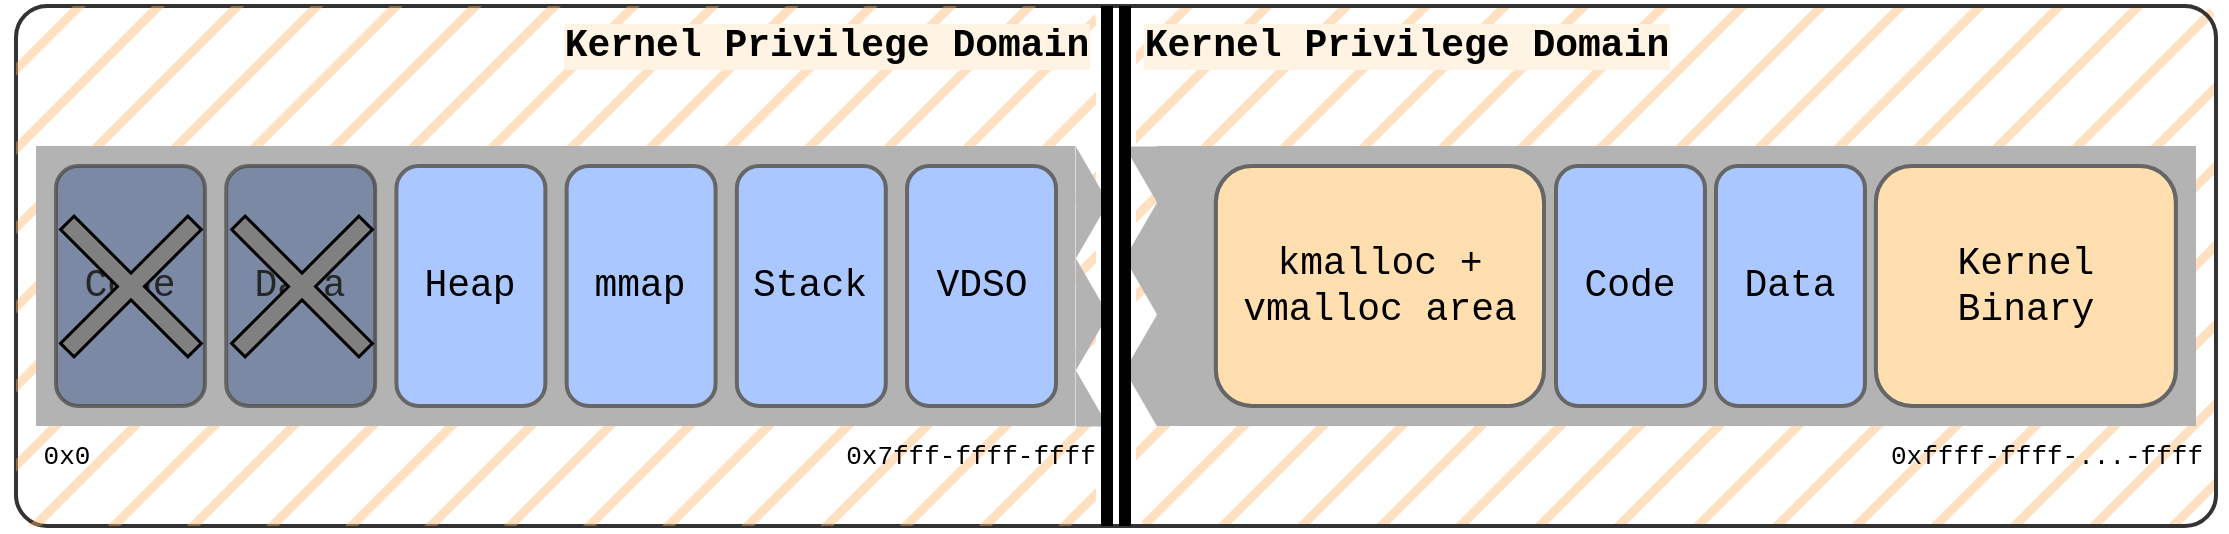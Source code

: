 <mxfile version="21.2.1" type="device" pages="8">
  <diagram name="Memory Layout" id="gpaBdGuDyD1fxjy90Zt0">
    <mxGraphModel dx="2406" dy="919" grid="1" gridSize="10" guides="1" tooltips="1" connect="1" arrows="1" fold="1" page="1" pageScale="1" pageWidth="1100" pageHeight="850" math="0" shadow="0">
      <root>
        <mxCell id="0" />
        <mxCell id="1" style="" parent="0" />
        <mxCell id="MuAhsDIG3eYxc78xlIdj-3" value="priv domains" style="" parent="0" visible="0" />
        <mxCell id="RuIJp9R6sHRrT9T8ntiw-9" value="" style="rounded=1;whiteSpace=wrap;html=1;strokeColor=none;strokeWidth=3;fontFamily=Courier New;fontSize=12;fontColor=default;fillColor=#FFB366;arcSize=3;dashed=1;dashPattern=1 1;fillStyle=hatch;opacity=40;fontStyle=1" parent="MuAhsDIG3eYxc78xlIdj-3" vertex="1">
          <mxGeometry x="560" y="230" width="540" height="260" as="geometry" />
        </mxCell>
        <mxCell id="RuIJp9R6sHRrT9T8ntiw-10" value="" style="rounded=1;whiteSpace=wrap;html=1;strokeColor=#333333;strokeWidth=2;fontFamily=Courier New;fontSize=12;fontColor=default;fillColor=none;arcSize=6;" parent="MuAhsDIG3eYxc78xlIdj-3" vertex="1">
          <mxGeometry y="230" width="1100" height="260" as="geometry" />
        </mxCell>
        <mxCell id="RuIJp9R6sHRrT9T8ntiw-6" value="" style="rounded=1;whiteSpace=wrap;html=1;strokeColor=none;strokeWidth=3;fontFamily=Courier New;fontSize=12;fontColor=default;fillColor=#66B2FF;arcSize=3;dashed=1;dashPattern=1 1;fillStyle=hatch;opacity=40;" parent="MuAhsDIG3eYxc78xlIdj-3" vertex="1">
          <mxGeometry y="230" width="540" height="260" as="geometry" />
        </mxCell>
        <mxCell id="RuIJp9R6sHRrT9T8ntiw-4" value="&lt;font style=&quot;font-size: 19px;&quot;&gt;User Privilege Domain&lt;/font&gt;" style="text;html=1;align=center;verticalAlign=middle;resizable=0;points=[];autosize=1;strokeColor=none;fillColor=none;fontSize=19;fontFamily=Courier New;fontStyle=1;labelBorderColor=none;rounded=1;strokeWidth=2;labelBackgroundColor=#D4E1F5;" parent="MuAhsDIG3eYxc78xlIdj-3" vertex="1">
          <mxGeometry x="280" y="230" width="260" height="40" as="geometry" />
        </mxCell>
        <mxCell id="RuIJp9R6sHRrT9T8ntiw-5" value="&lt;font style=&quot;font-size: 19px;&quot;&gt;Kernel Privilege Domain&lt;/font&gt;" style="text;html=1;align=center;verticalAlign=middle;resizable=0;points=[];autosize=1;strokeColor=none;fillColor=none;fontSize=19;fontFamily=Courier New;fontStyle=1;labelBorderColor=none;rounded=1;strokeWidth=2;labelBackgroundColor=#FFF3E3;" parent="MuAhsDIG3eYxc78xlIdj-3" vertex="1">
          <mxGeometry x="550" y="230" width="290" height="40" as="geometry" />
        </mxCell>
        <mxCell id="_sn4FLv9iJYR4ue0YrOv-1" value="priv domains after" style="" parent="0" />
        <mxCell id="_sn4FLv9iJYR4ue0YrOv-2" value="" style="rounded=1;whiteSpace=wrap;html=1;strokeColor=none;strokeWidth=3;fontFamily=Courier New;fontSize=12;fontColor=default;fillColor=#FFB366;arcSize=3;dashed=1;dashPattern=1 1;fillStyle=hatch;opacity=40;fontStyle=1" parent="_sn4FLv9iJYR4ue0YrOv-1" vertex="1">
          <mxGeometry x="560" y="230" width="540" height="260" as="geometry" />
        </mxCell>
        <mxCell id="_sn4FLv9iJYR4ue0YrOv-3" value="" style="rounded=1;whiteSpace=wrap;html=1;strokeColor=#333333;strokeWidth=2;fontFamily=Courier New;fontSize=12;fontColor=default;fillColor=none;arcSize=6;" parent="_sn4FLv9iJYR4ue0YrOv-1" vertex="1">
          <mxGeometry y="230" width="1100" height="260" as="geometry" />
        </mxCell>
        <mxCell id="_sn4FLv9iJYR4ue0YrOv-4" value="" style="rounded=1;whiteSpace=wrap;html=1;strokeColor=none;strokeWidth=3;fontFamily=Courier New;fontSize=12;fontColor=default;fillColor=#FFB366;arcSize=3;dashed=1;dashPattern=1 1;fillStyle=hatch;opacity=40;fontStyle=1;" parent="_sn4FLv9iJYR4ue0YrOv-1" vertex="1">
          <mxGeometry y="230" width="540" height="260" as="geometry" />
        </mxCell>
        <mxCell id="_sn4FLv9iJYR4ue0YrOv-6" value="&lt;font style=&quot;font-size: 19px;&quot;&gt;Kernel Privilege Domain&lt;/font&gt;" style="text;html=1;align=center;verticalAlign=middle;resizable=0;points=[];autosize=1;strokeColor=none;fillColor=none;fontSize=19;fontFamily=Courier New;fontStyle=1;labelBorderColor=none;rounded=1;strokeWidth=2;labelBackgroundColor=#FFF3E3;" parent="_sn4FLv9iJYR4ue0YrOv-1" vertex="1">
          <mxGeometry x="550" y="230" width="290" height="40" as="geometry" />
        </mxCell>
        <mxCell id="_sn4FLv9iJYR4ue0YrOv-7" value="&lt;font style=&quot;font-size: 19px;&quot;&gt;Kernel Privilege Domain&lt;/font&gt;" style="text;html=1;align=center;verticalAlign=middle;resizable=0;points=[];autosize=1;strokeColor=none;fillColor=none;fontSize=19;fontFamily=Courier New;fontStyle=1;labelBorderColor=none;rounded=1;strokeWidth=2;labelBackgroundColor=#FFF3E3;" parent="_sn4FLv9iJYR4ue0YrOv-1" vertex="1">
          <mxGeometry x="260" y="230" width="290" height="40" as="geometry" />
        </mxCell>
        <mxCell id="Omh9yc2a9QtZRBkzNb_v-5" value="gray shade" style="" parent="0" />
        <mxCell id="Omh9yc2a9QtZRBkzNb_v-16" value="&lt;font face=&quot;Courier New&quot; style=&quot;font-size: 13px;&quot;&gt;0x0&lt;/font&gt;" style="text;html=1;align=center;verticalAlign=middle;resizable=0;points=[];autosize=1;strokeColor=none;fillColor=none;fontSize=13;" parent="Omh9yc2a9QtZRBkzNb_v-5" vertex="1">
          <mxGeometry x="-0.003" y="440" width="50" height="30" as="geometry" />
        </mxCell>
        <mxCell id="Omh9yc2a9QtZRBkzNb_v-17" value="&lt;font face=&quot;Courier New&quot; style=&quot;font-size: 13px;&quot;&gt;0x7fff-ffff-ffff&lt;/font&gt;" style="text;html=1;align=center;verticalAlign=middle;resizable=0;points=[];autosize=1;strokeColor=none;fillColor=none;fontSize=13;" parent="Omh9yc2a9QtZRBkzNb_v-5" vertex="1">
          <mxGeometry x="402.358" y="440" width="150" height="30" as="geometry" />
        </mxCell>
        <mxCell id="Omh9yc2a9QtZRBkzNb_v-12" value="" style="rounded=0;whiteSpace=wrap;html=1;strokeWidth=1;fillColor=#B3B3B3;container=0;treeFolding=0;treeMoving=0;strokeColor=none;" parent="Omh9yc2a9QtZRBkzNb_v-5" vertex="1">
          <mxGeometry x="10" y="300" width="519.7" height="140" as="geometry" />
        </mxCell>
        <mxCell id="Omh9yc2a9QtZRBkzNb_v-13" value="" style="triangle;whiteSpace=wrap;html=1;strokeWidth=0;fillColor=#B3B3B3;container=0;strokeColor=#E6E6E6;rotation=-180;flipH=1;" parent="Omh9yc2a9QtZRBkzNb_v-5" vertex="1">
          <mxGeometry x="529.699" y="356" width="16.241" height="56" as="geometry" />
        </mxCell>
        <mxCell id="Omh9yc2a9QtZRBkzNb_v-14" value="" style="triangle;whiteSpace=wrap;html=1;strokeWidth=0;fillColor=#B3B3B3;container=0;strokeColor=#E6E6E6;flipV=0;rotation=-180;flipH=1;" parent="Omh9yc2a9QtZRBkzNb_v-5" vertex="1">
          <mxGeometry x="529.699" y="300" width="16.241" height="56" as="geometry" />
        </mxCell>
        <mxCell id="Omh9yc2a9QtZRBkzNb_v-15" value="" style="verticalLabelPosition=bottom;verticalAlign=top;html=1;shape=mxgraph.basic.orthogonal_triangle;strokeWidth=0;fillColor=#B3B3B3;container=0;strokeColor=none;rotation=0;flipV=0;flipH=0;" parent="Omh9yc2a9QtZRBkzNb_v-5" vertex="1">
          <mxGeometry x="529.699" y="412" width="16.241" height="28" as="geometry" />
        </mxCell>
        <mxCell id="Omh9yc2a9QtZRBkzNb_v-8" value="" style="rounded=0;whiteSpace=wrap;html=1;strokeWidth=1;fillColor=#B3B3B3;container=0;treeFolding=0;treeMoving=0;strokeColor=none;" parent="Omh9yc2a9QtZRBkzNb_v-5" vertex="1">
          <mxGeometry x="570.301" y="300" width="519.699" height="140" as="geometry" />
        </mxCell>
        <mxCell id="Omh9yc2a9QtZRBkzNb_v-9" value="" style="triangle;whiteSpace=wrap;html=1;strokeWidth=0;fillColor=#B3B3B3;container=0;strokeColor=#E6E6E6;rotation=-180;" parent="Omh9yc2a9QtZRBkzNb_v-5" vertex="1">
          <mxGeometry x="554.06" y="328" width="16.241" height="56" as="geometry" />
        </mxCell>
        <mxCell id="Omh9yc2a9QtZRBkzNb_v-10" value="" style="triangle;whiteSpace=wrap;html=1;strokeWidth=0;fillColor=#B3B3B3;container=0;strokeColor=#E6E6E6;flipV=0;rotation=-180;" parent="Omh9yc2a9QtZRBkzNb_v-5" vertex="1">
          <mxGeometry x="554.06" y="384" width="16.241" height="56" as="geometry" />
        </mxCell>
        <mxCell id="Omh9yc2a9QtZRBkzNb_v-11" value="" style="verticalLabelPosition=bottom;verticalAlign=top;html=1;shape=mxgraph.basic.orthogonal_triangle;strokeWidth=0;fillColor=#B3B3B3;container=0;strokeColor=none;rotation=0;flipV=1;flipH=1;" parent="Omh9yc2a9QtZRBkzNb_v-5" vertex="1">
          <mxGeometry x="554.06" y="300" width="16.241" height="28" as="geometry" />
        </mxCell>
        <mxCell id="_sn4FLv9iJYR4ue0YrOv-8" value="&lt;font face=&quot;Courier New&quot; style=&quot;font-size: 13px;&quot;&gt;0xffff-ffff-...-ffff&lt;/font&gt;" style="text;html=1;align=center;verticalAlign=middle;resizable=0;points=[];autosize=1;strokeColor=none;fillColor=none;fontSize=13;" parent="Omh9yc2a9QtZRBkzNb_v-5" vertex="1">
          <mxGeometry x="924.998" y="440" width="180" height="30" as="geometry" />
        </mxCell>
        <mxCell id="Omh9yc2a9QtZRBkzNb_v-18" value="boxes" style="locked=1;" parent="0" />
        <mxCell id="Omh9yc2a9QtZRBkzNb_v-19" value="Code" style="rounded=1;whiteSpace=wrap;html=1;strokeColor=#666666;fillColor=#ABC7FF;strokeWidth=2;fontFamily=Courier New;fontStyle=0;fontSize=19;" parent="Omh9yc2a9QtZRBkzNb_v-18" vertex="1">
          <mxGeometry x="20" y="310" width="74.468" height="120" as="geometry" />
        </mxCell>
        <mxCell id="Omh9yc2a9QtZRBkzNb_v-24" value="Data" style="rounded=1;whiteSpace=wrap;html=1;strokeColor=#666666;fillColor=#ABC7FF;strokeWidth=2;fontFamily=Courier New;fontStyle=0;fontSize=19;" parent="Omh9yc2a9QtZRBkzNb_v-18" vertex="1">
          <mxGeometry x="105.106" y="310" width="74.468" height="120" as="geometry" />
        </mxCell>
        <mxCell id="Omh9yc2a9QtZRBkzNb_v-25" value="Heap" style="rounded=1;whiteSpace=wrap;html=1;strokeColor=#666666;fillColor=#ABC7FF;strokeWidth=2;fontFamily=Courier New;fontStyle=0;fontSize=19;" parent="Omh9yc2a9QtZRBkzNb_v-18" vertex="1">
          <mxGeometry x="190.213" y="310" width="74.468" height="120" as="geometry" />
        </mxCell>
        <mxCell id="Omh9yc2a9QtZRBkzNb_v-26" value="mmap" style="rounded=1;whiteSpace=wrap;html=1;strokeColor=#666666;fillColor=#ABC7FF;strokeWidth=2;fontFamily=Courier New;fontStyle=0;fontSize=19;" parent="Omh9yc2a9QtZRBkzNb_v-18" vertex="1">
          <mxGeometry x="275.319" y="310" width="74.468" height="120" as="geometry" />
        </mxCell>
        <mxCell id="Omh9yc2a9QtZRBkzNb_v-27" value="Stack" style="rounded=1;whiteSpace=wrap;html=1;strokeColor=#666666;fillColor=#ABC7FF;strokeWidth=2;fontFamily=Courier New;fontStyle=0;fontSize=19;" parent="Omh9yc2a9QtZRBkzNb_v-18" vertex="1">
          <mxGeometry x="360.426" y="310" width="74.468" height="120" as="geometry" />
        </mxCell>
        <mxCell id="Omh9yc2a9QtZRBkzNb_v-28" value="VDSO" style="rounded=1;whiteSpace=wrap;html=1;strokeColor=#666666;fillColor=#ABC7FF;strokeWidth=2;fontFamily=Courier New;fontStyle=0;fontSize=19;" parent="Omh9yc2a9QtZRBkzNb_v-18" vertex="1">
          <mxGeometry x="445.532" y="310" width="74.468" height="120" as="geometry" />
        </mxCell>
        <mxCell id="K80nLfR09D1FMI3wz3Ed-1" value="Before" style="locked=1;" parent="0" visible="0" />
        <mxCell id="K80nLfR09D1FMI3wz3Ed-4" value="" style="rounded=1;whiteSpace=wrap;html=1;strokeColor=#666666;fillColor=#FFDFB0;strokeWidth=2;fontFamily=Courier New;fontStyle=0;fontSize=19;" parent="K80nLfR09D1FMI3wz3Ed-1" vertex="1">
          <mxGeometry x="930" y="310" width="150" height="120" as="geometry" />
        </mxCell>
        <mxCell id="K80nLfR09D1FMI3wz3Ed-5" value="" style="rounded=1;whiteSpace=wrap;html=1;strokeColor=#666666;fillColor=#FFDFB0;strokeWidth=2;fontFamily=Courier New;fontStyle=0;fontSize=19;" parent="K80nLfR09D1FMI3wz3Ed-1" vertex="1">
          <mxGeometry x="600" y="310" width="320" height="120" as="geometry" />
        </mxCell>
        <mxCell id="K80nLfR09D1FMI3wz3Ed-2" value="&lt;span style=&quot;background-color: rgb(255, 223, 176);&quot;&gt;kmalloc + vmalloc area&lt;/span&gt;" style="rounded=1;whiteSpace=wrap;html=1;strokeColor=#666666;fillColor=none;strokeWidth=2;fontFamily=Courier New;fontStyle=0;fontSize=19;fillStyle=auto;opacity=40;" parent="K80nLfR09D1FMI3wz3Ed-1" vertex="1">
          <mxGeometry x="600" y="310" width="320" height="120" as="geometry" />
        </mxCell>
        <mxCell id="K80nLfR09D1FMI3wz3Ed-3" value="&lt;span style=&quot;background-color: rgb(255, 223, 176);&quot;&gt;Kernel Binary&lt;/span&gt;" style="rounded=1;whiteSpace=wrap;html=1;strokeColor=#666666;fillColor=none;strokeWidth=2;fontFamily=Courier New;fontStyle=0;fontSize=19;fillStyle=hatch;opacity=40;" parent="K80nLfR09D1FMI3wz3Ed-1" vertex="1">
          <mxGeometry x="930" y="310" width="150" height="120" as="geometry" />
        </mxCell>
        <mxCell id="wbEtidaRzfx27PacMzpc-8" value="After" style="" parent="0" />
        <mxCell id="wbEtidaRzfx27PacMzpc-42" value="" style="rounded=1;whiteSpace=wrap;html=1;strokeColor=none;fillColor=#4D4D4D;strokeWidth=2;fontFamily=Courier New;fontStyle=0;fontSize=19;opacity=50;" parent="wbEtidaRzfx27PacMzpc-8" vertex="1">
          <mxGeometry x="105.53" y="310" width="74.468" height="120" as="geometry" />
        </mxCell>
        <mxCell id="wbEtidaRzfx27PacMzpc-41" value="" style="rounded=1;whiteSpace=wrap;html=1;strokeColor=none;fillColor=#4D4D4D;strokeWidth=2;fontFamily=Courier New;fontStyle=0;fontSize=19;opacity=50;" parent="wbEtidaRzfx27PacMzpc-8" vertex="1">
          <mxGeometry x="20" y="310" width="74.468" height="120" as="geometry" />
        </mxCell>
        <mxCell id="wbEtidaRzfx27PacMzpc-11" value="" style="shape=cross;whiteSpace=wrap;html=1;rounded=1;strokeColor=#000000;strokeWidth=1.5;fontFamily=Courier New;fontSize=12;fontColor=default;fillColor=#808080;rotation=-45;size=0.106;" parent="wbEtidaRzfx27PacMzpc-8" vertex="1">
          <mxGeometry x="12.23" y="325" width="90" height="90" as="geometry" />
        </mxCell>
        <mxCell id="wbEtidaRzfx27PacMzpc-12" value="" style="shape=cross;whiteSpace=wrap;html=1;rounded=1;strokeColor=#000000;strokeWidth=1.5;fontFamily=Courier New;fontSize=12;fontColor=default;fillColor=#808080;rotation=-45;size=0.106;" parent="wbEtidaRzfx27PacMzpc-8" vertex="1">
          <mxGeometry x="97.76" y="325" width="90" height="90" as="geometry" />
        </mxCell>
        <mxCell id="wbEtidaRzfx27PacMzpc-33" value="" style="rounded=1;whiteSpace=wrap;html=1;strokeColor=#666666;fillColor=#FFDFB0;strokeWidth=2;fontFamily=Courier New;fontStyle=0;fontSize=19;container=0;" parent="wbEtidaRzfx27PacMzpc-8" vertex="1">
          <mxGeometry x="929.94" y="310" width="150" height="120" as="geometry" />
        </mxCell>
        <mxCell id="wbEtidaRzfx27PacMzpc-34" value="" style="rounded=1;whiteSpace=wrap;html=1;strokeColor=#666666;fillColor=#FFDFB0;strokeWidth=2;fontFamily=Courier New;fontStyle=0;fontSize=19;container=0;" parent="wbEtidaRzfx27PacMzpc-8" vertex="1">
          <mxGeometry x="599.94" y="310" width="164.06" height="120" as="geometry" />
        </mxCell>
        <mxCell id="wbEtidaRzfx27PacMzpc-35" value="&lt;span style=&quot;background-color: rgb(255, 223, 176);&quot;&gt;kmalloc + vmalloc area&lt;/span&gt;" style="rounded=1;whiteSpace=wrap;html=1;strokeColor=#666666;fillColor=none;strokeWidth=2;fontFamily=Courier New;fontStyle=0;fontSize=19;fillStyle=hatch;opacity=40;container=0;" parent="wbEtidaRzfx27PacMzpc-8" vertex="1">
          <mxGeometry x="599.94" y="310" width="164.06" height="120" as="geometry" />
        </mxCell>
        <mxCell id="wbEtidaRzfx27PacMzpc-36" value="&lt;span style=&quot;background-color: rgb(255, 223, 176);&quot;&gt;Kernel Binary&lt;/span&gt;" style="rounded=1;whiteSpace=wrap;html=1;strokeColor=#666666;fillColor=none;strokeWidth=2;fontFamily=Courier New;fontStyle=0;fontSize=19;fillStyle=hatch;opacity=40;container=0;" parent="wbEtidaRzfx27PacMzpc-8" vertex="1">
          <mxGeometry x="929.94" y="310" width="150" height="120" as="geometry" />
        </mxCell>
        <mxCell id="wbEtidaRzfx27PacMzpc-44" value="Code" style="rounded=1;whiteSpace=wrap;html=1;strokeColor=#666666;fillColor=#ABC7FF;strokeWidth=2;fontFamily=Courier New;fontStyle=0;fontSize=19;container=0;" parent="wbEtidaRzfx27PacMzpc-8" vertex="1">
          <mxGeometry x="770.003" y="310" width="74.468" height="120" as="geometry" />
        </mxCell>
        <mxCell id="wbEtidaRzfx27PacMzpc-45" value="Data" style="rounded=1;whiteSpace=wrap;html=1;strokeColor=#666666;fillColor=#ABC7FF;strokeWidth=2;fontFamily=Courier New;fontStyle=0;fontSize=19;container=0;" parent="wbEtidaRzfx27PacMzpc-8" vertex="1">
          <mxGeometry x="850.003" y="310" width="74.468" height="120" as="geometry" />
        </mxCell>
        <mxCell id="RuIJp9R6sHRrT9T8ntiw-1" value="boundary" style="locked=1;" parent="0" />
        <mxCell id="RuIJp9R6sHRrT9T8ntiw-2" value="&lt;pre style=&quot;font-size: 16px;&quot;&gt;&lt;br&gt;&lt;/pre&gt;" style="shape=link;html=1;rounded=1;labelBackgroundColor=none;fontSize=16;endArrow=none;endFill=0;strokeWidth=6;labelPosition=center;verticalLabelPosition=top;align=center;verticalAlign=bottom;spacingBottom=-11;fontFamily=Courier New;fontColor=default;" parent="RuIJp9R6sHRrT9T8ntiw-1" edge="1">
          <mxGeometry x="0.075" y="-140" width="100" relative="1" as="geometry">
            <mxPoint x="550" y="490" as="sourcePoint" />
            <mxPoint x="550" y="230" as="targetPoint" />
            <Array as="points" />
            <mxPoint as="offset" />
          </mxGeometry>
        </mxCell>
      </root>
    </mxGraphModel>
  </diagram>
  <diagram id="SMm8kPEjsQLozFlzvmyr" name="Process">
    <mxGraphModel dx="1306" dy="919" grid="1" gridSize="10" guides="1" tooltips="1" connect="1" arrows="1" fold="1" page="1" pageScale="1" pageWidth="850" pageHeight="1100" math="0" shadow="0">
      <root>
        <mxCell id="0" />
        <mxCell id="1" style="" parent="0" visible="0" />
        <mxCell id="dNX773PHdtzjreDsDfFc-61" value="" style="rounded=0;whiteSpace=wrap;html=1;strokeColor=none;strokeWidth=1.5;fontFamily=Courier New;fontSize=12;fontColor=default;fillColor=#808080;opacity=40;" parent="1" vertex="1">
          <mxGeometry x="70" y="110" width="600" height="140" as="geometry" />
        </mxCell>
        <mxCell id="dNX773PHdtzjreDsDfFc-62" value="" style="rounded=0;whiteSpace=wrap;html=1;strokeColor=none;strokeWidth=1.5;fontFamily=Courier New;fontSize=12;fontColor=default;fillColor=#CCCCCC;opacity=40;" parent="1" vertex="1">
          <mxGeometry x="70" y="250" width="600" height="490" as="geometry" />
        </mxCell>
        <mxCell id="dNX773PHdtzjreDsDfFc-82" value="Base Model Background" style="locked=1;" parent="0" visible="0" />
        <mxCell id="dNX773PHdtzjreDsDfFc-83" value="" style="endArrow=none;html=1;rounded=0;fontFamily=Courier New;fontSize=12;fontColor=default;entryX=0.5;entryY=1;entryDx=0;entryDy=0;strokeWidth=67;strokeColor=#FFF4C3;opacity=40;" parent="dNX773PHdtzjreDsDfFc-82" target="dNX773PHdtzjreDsDfFc-60" edge="1">
          <mxGeometry width="50" height="50" relative="1" as="geometry">
            <mxPoint x="186" y="487" as="sourcePoint" />
            <mxPoint x="400" y="470" as="targetPoint" />
            <Array as="points">
              <mxPoint x="186" y="330" />
            </Array>
          </mxGeometry>
        </mxCell>
        <mxCell id="dNX773PHdtzjreDsDfFc-99" value="Bypass Background" style="locked=1;" parent="0" />
        <mxCell id="dNX773PHdtzjreDsDfFc-101" value="" style="endArrow=none;html=1;rounded=0;fontFamily=Courier New;fontSize=12;fontColor=default;strokeWidth=50;strokeColor=#FFCC99;opacity=40;" parent="dNX773PHdtzjreDsDfFc-99" edge="1">
          <mxGeometry width="50" height="50" relative="1" as="geometry">
            <mxPoint x="250" y="460" as="sourcePoint" />
            <mxPoint x="438" y="430" as="targetPoint" />
            <Array as="points">
              <mxPoint x="250" y="430" />
            </Array>
          </mxGeometry>
        </mxCell>
        <mxCell id="dNX773PHdtzjreDsDfFc-103" value="Shortcut Background" style="locked=1;" parent="0" />
        <mxCell id="dNX773PHdtzjreDsDfFc-105" value="" style="endArrow=none;html=1;rounded=0;fontFamily=Courier New;fontSize=12;fontColor=default;strokeWidth=50;strokeColor=#CC7825;opacity=30;" parent="dNX773PHdtzjreDsDfFc-103" edge="1">
          <mxGeometry width="50" height="50" relative="1" as="geometry">
            <mxPoint x="240" y="570" as="sourcePoint" />
            <mxPoint x="437" y="611" as="targetPoint" />
            <Array as="points">
              <mxPoint x="240" y="610" />
            </Array>
          </mxGeometry>
        </mxCell>
        <mxCell id="dNX773PHdtzjreDsDfFc-27" value="Normie" style="locked=1;" parent="0" />
        <mxCell id="dNX773PHdtzjreDsDfFc-69" value="&lt;pre style=&quot;font-size: 16px;&quot;&gt;&lt;br&gt;&lt;/pre&gt;" style="shape=link;html=1;rounded=1;labelBackgroundColor=none;fontSize=16;endArrow=none;endFill=0;strokeWidth=4;labelPosition=center;verticalLabelPosition=top;align=center;verticalAlign=bottom;spacingBottom=-11;fontFamily=Courier New;fontColor=default;strokeColor=#333333;" parent="dNX773PHdtzjreDsDfFc-27" edge="1">
          <mxGeometry width="100" relative="1" as="geometry">
            <mxPoint x="70" y="250" as="sourcePoint" />
            <mxPoint x="670" y="250" as="targetPoint" />
            <Array as="points" />
          </mxGeometry>
        </mxCell>
        <mxCell id="dNX773PHdtzjreDsDfFc-28" value="" style="ellipse;whiteSpace=wrap;html=1;aspect=fixed;rounded=1;strokeColor=#000000;strokeWidth=1.5;fontFamily=Courier New;fontSize=12;fontColor=default;fillColor=#B3B3B3;" parent="dNX773PHdtzjreDsDfFc-27" vertex="1">
          <mxGeometry x="427.5" y="267.5" width="25" height="25" as="geometry" />
        </mxCell>
        <mxCell id="dNX773PHdtzjreDsDfFc-32" value="" style="ellipse;whiteSpace=wrap;html=1;aspect=fixed;rounded=1;strokeColor=#000000;strokeWidth=1.5;fontFamily=Courier New;fontSize=12;fontColor=default;fillColor=#B3B3B3;" parent="dNX773PHdtzjreDsDfFc-27" vertex="1">
          <mxGeometry x="587.5" y="267.5" width="25" height="25" as="geometry" />
        </mxCell>
        <mxCell id="dNX773PHdtzjreDsDfFc-33" value="Syscall" style="text;html=1;align=center;verticalAlign=middle;resizable=0;points=[];autosize=1;strokeColor=none;fillColor=none;fontSize=14;fontFamily=Courier New;fontColor=default;" parent="dNX773PHdtzjreDsDfFc-27" vertex="1">
          <mxGeometry x="360" y="250" width="80" height="30" as="geometry" />
        </mxCell>
        <mxCell id="dNX773PHdtzjreDsDfFc-34" value="Sysret" style="text;html=1;align=center;verticalAlign=middle;resizable=0;points=[];autosize=1;strokeColor=none;fillColor=none;fontSize=14;fontFamily=Courier New;fontColor=default;" parent="dNX773PHdtzjreDsDfFc-27" vertex="1">
          <mxGeometry x="600" y="250" width="70" height="30" as="geometry" />
        </mxCell>
        <mxCell id="dNX773PHdtzjreDsDfFc-36" value="&lt;pre style=&quot;text-align: justify&quot;&gt;&lt;font face=&quot;Courier New&quot; style=&quot;font-size: 18px ; line-height: 1&quot;&gt;&lt;b&gt;User Process&lt;/b&gt;&lt;/font&gt;&lt;/pre&gt;" style="rounded=1;whiteSpace=wrap;html=1;strokeWidth=3;labelPosition=center;verticalLabelPosition=middle;align=center;verticalAlign=middle;horizontal=1;spacing=0;spacingBottom=0;fillColor=#D4E1F5;glass=0;labelBackgroundColor=none;fontSize=12;dashed=1;dashPattern=1 1;strokeColor=#003366;fontFamily=Courier New;fontColor=default;" parent="dNX773PHdtzjreDsDfFc-27" vertex="1">
          <mxGeometry x="390" y="150" width="260" height="70" as="geometry" />
        </mxCell>
        <mxCell id="dNX773PHdtzjreDsDfFc-37" value="" style="endArrow=none;html=1;rounded=0;fontFamily=Courier New;fontSize=12;fontColor=default;exitX=0.5;exitY=0;exitDx=0;exitDy=0;strokeWidth=4;strokeColor=#003366;" parent="dNX773PHdtzjreDsDfFc-27" source="dNX773PHdtzjreDsDfFc-28" edge="1">
          <mxGeometry width="50" height="50" relative="1" as="geometry">
            <mxPoint x="560" y="520" as="sourcePoint" />
            <mxPoint x="440" y="220" as="targetPoint" />
          </mxGeometry>
        </mxCell>
        <mxCell id="dNX773PHdtzjreDsDfFc-38" value="" style="endArrow=none;html=1;rounded=0;fontFamily=Courier New;fontSize=12;fontColor=default;exitX=0.5;exitY=0;exitDx=0;exitDy=0;strokeWidth=4;strokeColor=#003366;entryX=0.5;entryY=1;entryDx=0;entryDy=0;" parent="dNX773PHdtzjreDsDfFc-27" source="dNX773PHdtzjreDsDfFc-59" target="dNX773PHdtzjreDsDfFc-28" edge="1">
          <mxGeometry width="50" height="50" relative="1" as="geometry">
            <mxPoint x="450" y="278" as="sourcePoint" />
            <mxPoint x="450" y="240" as="targetPoint" />
          </mxGeometry>
        </mxCell>
        <mxCell id="dNX773PHdtzjreDsDfFc-39" value="" style="endArrow=none;html=1;rounded=0;fontFamily=Courier New;fontSize=12;fontColor=default;exitX=0.192;exitY=0;exitDx=0;exitDy=0;strokeWidth=4;strokeColor=#003366;entryX=0.5;entryY=1;entryDx=0;entryDy=0;exitPerimeter=0;" parent="dNX773PHdtzjreDsDfFc-27" source="dNX773PHdtzjreDsDfFc-58" target="dNX773PHdtzjreDsDfFc-59" edge="1">
          <mxGeometry width="50" height="50" relative="1" as="geometry">
            <mxPoint x="450" y="330" as="sourcePoint" />
            <mxPoint x="450" y="303" as="targetPoint" />
          </mxGeometry>
        </mxCell>
        <mxCell id="dNX773PHdtzjreDsDfFc-40" value="" style="endArrow=none;html=1;rounded=0;fontFamily=Courier New;fontSize=12;fontColor=default;strokeWidth=4;strokeColor=#003366;exitX=0.191;exitY=1.017;exitDx=0;exitDy=0;exitPerimeter=0;entryX=0.191;entryY=0.017;entryDx=0;entryDy=0;entryPerimeter=0;" parent="dNX773PHdtzjreDsDfFc-27" source="dNX773PHdtzjreDsDfFc-58" target="dNX773PHdtzjreDsDfFc-57" edge="1">
          <mxGeometry width="50" height="50" relative="1" as="geometry">
            <mxPoint x="439" y="410" as="sourcePoint" />
            <mxPoint x="440" y="410" as="targetPoint" />
          </mxGeometry>
        </mxCell>
        <mxCell id="dNX773PHdtzjreDsDfFc-41" value="" style="endArrow=none;html=1;rounded=0;fontFamily=Courier New;fontSize=12;fontColor=default;strokeWidth=4;strokeColor=#003366;entryX=0.191;entryY=1.017;entryDx=0;entryDy=0;entryPerimeter=0;" parent="dNX773PHdtzjreDsDfFc-27" target="dNX773PHdtzjreDsDfFc-57" edge="1">
          <mxGeometry width="50" height="50" relative="1" as="geometry">
            <mxPoint x="440" y="490" as="sourcePoint" />
            <mxPoint x="440" y="470" as="targetPoint" />
          </mxGeometry>
        </mxCell>
        <mxCell id="dNX773PHdtzjreDsDfFc-42" value="" style="endArrow=none;html=1;rounded=0;fontFamily=Courier New;fontSize=12;fontColor=default;strokeWidth=4;strokeColor=#003366;" parent="dNX773PHdtzjreDsDfFc-27" edge="1">
          <mxGeometry width="50" height="50" relative="1" as="geometry">
            <mxPoint x="440" y="510" as="sourcePoint" />
            <mxPoint x="440" y="530" as="targetPoint" />
          </mxGeometry>
        </mxCell>
        <mxCell id="dNX773PHdtzjreDsDfFc-43" value="" style="endArrow=blockThin;html=1;rounded=0;fontFamily=Courier New;fontSize=12;fontColor=default;strokeWidth=4;strokeColor=#003366;endFill=1;" parent="dNX773PHdtzjreDsDfFc-27" edge="1">
          <mxGeometry width="50" height="50" relative="1" as="geometry">
            <mxPoint x="440" y="570" as="sourcePoint" />
            <mxPoint x="440" y="590" as="targetPoint" />
          </mxGeometry>
        </mxCell>
        <mxCell id="dNX773PHdtzjreDsDfFc-45" value="" style="endArrow=none;html=1;rounded=0;fontFamily=Courier New;fontSize=12;fontColor=default;strokeWidth=4;strokeColor=#003366;entryX=0.5;entryY=1;entryDx=0;entryDy=0;exitX=0.5;exitY=0;exitDx=0;exitDy=0;" parent="dNX773PHdtzjreDsDfFc-27" source="dNX773PHdtzjreDsDfFc-60" target="dNX773PHdtzjreDsDfFc-32" edge="1">
          <mxGeometry width="50" height="50" relative="1" as="geometry">
            <mxPoint x="510" y="390" as="sourcePoint" />
            <mxPoint x="510" y="363" as="targetPoint" />
          </mxGeometry>
        </mxCell>
        <mxCell id="dNX773PHdtzjreDsDfFc-46" value="" style="endArrow=blockThin;html=1;rounded=0;fontFamily=Courier New;fontSize=12;fontColor=default;exitX=0.5;exitY=0;exitDx=0;exitDy=0;strokeWidth=4;strokeColor=#003366;endFill=1;" parent="dNX773PHdtzjreDsDfFc-27" source="dNX773PHdtzjreDsDfFc-32" edge="1">
          <mxGeometry width="50" height="50" relative="1" as="geometry">
            <mxPoint x="520" y="400" as="sourcePoint" />
            <mxPoint x="600" y="220" as="targetPoint" />
          </mxGeometry>
        </mxCell>
        <mxCell id="dNX773PHdtzjreDsDfFc-47" value="" style="endArrow=none;html=1;rounded=0;fontFamily=Courier New;fontSize=12;fontColor=default;strokeWidth=4;strokeColor=#003366;entryX=0.5;entryY=1;entryDx=0;entryDy=0;" parent="dNX773PHdtzjreDsDfFc-27" target="dNX773PHdtzjreDsDfFc-60" edge="1">
          <mxGeometry width="50" height="50" relative="1" as="geometry">
            <mxPoint x="600" y="350" as="sourcePoint" />
            <mxPoint x="530" y="383" as="targetPoint" />
          </mxGeometry>
        </mxCell>
        <mxCell id="dNX773PHdtzjreDsDfFc-48" value="" style="endArrow=none;html=1;rounded=0;fontFamily=Courier New;fontSize=12;fontColor=default;strokeWidth=4;strokeColor=#003366;exitX=0.811;exitY=-0.002;exitDx=0;exitDy=0;exitPerimeter=0;entryX=0.811;entryY=0.99;entryDx=0;entryDy=0;entryPerimeter=0;" parent="dNX773PHdtzjreDsDfFc-27" source="dNX773PHdtzjreDsDfFc-57" target="dNX773PHdtzjreDsDfFc-58" edge="1">
          <mxGeometry width="50" height="50" relative="1" as="geometry">
            <mxPoint x="601" y="440" as="sourcePoint" />
            <mxPoint x="590" y="420" as="targetPoint" />
          </mxGeometry>
        </mxCell>
        <mxCell id="dNX773PHdtzjreDsDfFc-49" value="" style="endArrow=none;html=1;rounded=0;fontFamily=Courier New;fontSize=12;fontColor=default;strokeWidth=4;strokeColor=#003366;exitX=0.811;exitY=-0.002;exitDx=0;exitDy=0;exitPerimeter=0;entryX=0.806;entryY=1.017;entryDx=0;entryDy=0;entryPerimeter=0;" parent="dNX773PHdtzjreDsDfFc-27" target="dNX773PHdtzjreDsDfFc-57" edge="1">
          <mxGeometry width="50" height="50" relative="1" as="geometry">
            <mxPoint x="600" y="490" as="sourcePoint" />
            <mxPoint x="600" y="470" as="targetPoint" />
          </mxGeometry>
        </mxCell>
        <mxCell id="dNX773PHdtzjreDsDfFc-50" value="" style="endArrow=none;html=1;rounded=0;fontFamily=Courier New;fontSize=12;fontColor=default;strokeWidth=4;strokeColor=#003366;exitX=0.811;exitY=-0.002;exitDx=0;exitDy=0;exitPerimeter=0;entryX=0.811;entryY=0.99;entryDx=0;entryDy=0;entryPerimeter=0;" parent="dNX773PHdtzjreDsDfFc-27" edge="1">
          <mxGeometry width="50" height="50" relative="1" as="geometry">
            <mxPoint x="599.67" y="530" as="sourcePoint" />
            <mxPoint x="599.67" y="510" as="targetPoint" />
          </mxGeometry>
        </mxCell>
        <mxCell id="dNX773PHdtzjreDsDfFc-51" value="" style="endArrow=none;html=1;rounded=0;fontFamily=Courier New;fontSize=12;fontColor=default;strokeWidth=4;strokeColor=#003366;exitX=0.811;exitY=-0.002;exitDx=0;exitDy=0;exitPerimeter=0;entryX=0.811;entryY=0.99;entryDx=0;entryDy=0;entryPerimeter=0;" parent="dNX773PHdtzjreDsDfFc-27" edge="1">
          <mxGeometry width="50" height="50" relative="1" as="geometry">
            <mxPoint x="600" y="590" as="sourcePoint" />
            <mxPoint x="600" y="570" as="targetPoint" />
          </mxGeometry>
        </mxCell>
        <mxCell id="dNX773PHdtzjreDsDfFc-54" value="tcp_sendmsg()" style="rounded=1;whiteSpace=wrap;html=1;strokeColor=#666666;strokeWidth=1.5;fontFamily=Courier New;fontSize=12;fontColor=default;fillColor=#F5F9FF;" parent="dNX773PHdtzjreDsDfFc-27" vertex="1">
          <mxGeometry x="390" y="590" width="260" height="40" as="geometry" />
        </mxCell>
        <mxCell id="dNX773PHdtzjreDsDfFc-55" value="Socket Interface" style="rounded=1;whiteSpace=wrap;html=1;strokeColor=#666666;strokeWidth=1.5;fontFamily=Courier New;fontSize=12;fontColor=default;fillColor=#F5F9FF;" parent="dNX773PHdtzjreDsDfFc-27" vertex="1">
          <mxGeometry x="390" y="530" width="260" height="40" as="geometry" />
        </mxCell>
        <mxCell id="dNX773PHdtzjreDsDfFc-56" value="Virtual File System" style="rounded=1;whiteSpace=wrap;html=1;strokeColor=#666666;strokeWidth=1.5;fontFamily=Courier New;fontSize=12;fontColor=default;fillColor=#F5F9FF;" parent="dNX773PHdtzjreDsDfFc-27" vertex="1">
          <mxGeometry x="390" y="470" width="260" height="40" as="geometry" />
        </mxCell>
        <mxCell id="dNX773PHdtzjreDsDfFc-57" value="ksys_write()" style="rounded=1;whiteSpace=wrap;html=1;strokeColor=#666666;strokeWidth=1.5;fontFamily=Courier New;fontSize=12;fontColor=default;fillColor=#F5F9FF;" parent="dNX773PHdtzjreDsDfFc-27" vertex="1">
          <mxGeometry x="390" y="410" width="260" height="40" as="geometry" />
        </mxCell>
        <mxCell id="dNX773PHdtzjreDsDfFc-59" value="entry code" style="rounded=1;whiteSpace=wrap;html=1;strokeColor=#666666;strokeWidth=1.5;fontFamily=Courier New;fontSize=12;fontColor=default;fillColor=#F5F9FF;" parent="dNX773PHdtzjreDsDfFc-27" vertex="1">
          <mxGeometry x="390" y="300" width="100" height="30" as="geometry" />
        </mxCell>
        <mxCell id="dNX773PHdtzjreDsDfFc-60" value="exit code" style="rounded=1;whiteSpace=wrap;html=1;strokeColor=#666666;strokeWidth=1.5;fontFamily=Courier New;fontSize=12;fontColor=default;fillColor=#F5F9FF;" parent="dNX773PHdtzjreDsDfFc-27" vertex="1">
          <mxGeometry x="550" y="300" width="100" height="30" as="geometry" />
        </mxCell>
        <mxCell id="dNX773PHdtzjreDsDfFc-67" value="&lt;font style=&quot;font-size: 16px;&quot;&gt;Kernel Mode&lt;/font&gt;" style="text;html=1;align=center;verticalAlign=middle;resizable=1;points=[];autosize=0;strokeColor=none;fillColor=none;fontSize=16;fontFamily=Courier New;fontColor=default;fontStyle=1;whiteSpace=wrap;" parent="dNX773PHdtzjreDsDfFc-27" vertex="1">
          <mxGeometry x="70" y="254" width="110" height="30" as="geometry" />
        </mxCell>
        <mxCell id="dNX773PHdtzjreDsDfFc-68" value="&lt;font style=&quot;font-size: 16px;&quot;&gt;User Mode&lt;/font&gt;" style="text;html=1;align=center;verticalAlign=middle;resizable=1;points=[];autosize=0;strokeColor=none;fillColor=none;fontSize=16;fontFamily=Courier New;fontColor=default;fontStyle=1;whiteSpace=wrap;" parent="dNX773PHdtzjreDsDfFc-27" vertex="1">
          <mxGeometry x="70" y="216" width="90" height="30" as="geometry" />
        </mxCell>
        <mxCell id="dNX773PHdtzjreDsDfFc-58" value="Vector Table" style="rounded=1;whiteSpace=wrap;html=1;strokeColor=#666666;strokeWidth=1.5;fontFamily=Courier New;fontSize=12;fontColor=default;fillColor=#F5F9FF;points=[[0,0,0,0,0],[0,0.25,0,0,0],[0,0.5,0,0,0],[0,0.75,0,0,0],[0,1,0,0,0],[0.07,0,0,0,0],[0.07,1,0,0,0],[0.13,0,0,0,0],[0.13,1,0,0,0],[0.25,0,0,0,0],[0.25,1,0,0,0],[0.5,0,0,0,0],[0.5,1,0,0,0],[0.75,0,0,0,0],[0.75,1,0,0,0],[0.88,0,0,0,0],[0.88,1,0,0,0],[0.94,0,0,0,0],[0.94,1,0,0,0],[1,0,0,0,0],[1,0.25,0,0,0],[1,0.5,0,0,0],[1,0.75,0,0,0],[1,1,0,0,0]];" parent="dNX773PHdtzjreDsDfFc-27" vertex="1">
          <mxGeometry x="390" y="350" width="260" height="40" as="geometry" />
        </mxCell>
        <mxCell id="dNX773PHdtzjreDsDfFc-73" value="UKL Process" style="locked=1;" parent="0" />
        <mxCell id="dNX773PHdtzjreDsDfFc-102" value="&lt;pre style=&quot;text-align: justify&quot;&gt;&lt;font face=&quot;Courier New&quot; style=&quot;font-size: 18px ; line-height: 1&quot;&gt;&lt;b&gt;UKL Process&lt;/b&gt;&lt;/font&gt;&lt;/pre&gt;" style="rounded=1;whiteSpace=wrap;html=1;strokeWidth=3;labelPosition=center;verticalLabelPosition=middle;align=center;verticalAlign=middle;horizontal=1;spacing=0;spacingBottom=0;fillColor=#FFCE9F;glass=0;labelBackgroundColor=none;fontSize=12;dashed=1;dashPattern=1 1;strokeColor=#994C00;fontFamily=Courier New;fontColor=default;" parent="dNX773PHdtzjreDsDfFc-73" vertex="1">
          <mxGeometry x="160" y="460" width="140" height="110" as="geometry" />
        </mxCell>
        <mxCell id="dNX773PHdtzjreDsDfFc-76" value="Base Model" style="locked=1;" parent="0" visible="0" />
        <mxCell id="dNX773PHdtzjreDsDfFc-77" value="" style="endArrow=classic;html=1;rounded=0;fontFamily=Courier New;fontSize=12;fontColor=default;entryX=0;entryY=0.5;entryDx=0;entryDy=0;strokeWidth=3;strokeColor=#FF6F00;" parent="dNX773PHdtzjreDsDfFc-76" edge="1">
          <mxGeometry width="50" height="50" relative="1" as="geometry">
            <mxPoint x="181" y="460" as="sourcePoint" />
            <mxPoint x="390" y="315" as="targetPoint" />
            <Array as="points">
              <mxPoint x="180" y="315" />
            </Array>
          </mxGeometry>
        </mxCell>
        <mxCell id="dNX773PHdtzjreDsDfFc-79" value="fn. call" style="edgeLabel;html=1;align=center;verticalAlign=middle;resizable=0;points=[];fontSize=12;fontFamily=Courier New;fontColor=default;labelBackgroundColor=none;" parent="dNX773PHdtzjreDsDfFc-77" vertex="1" connectable="0">
          <mxGeometry x="0.297" y="2" relative="1" as="geometry">
            <mxPoint x="10" y="9" as="offset" />
          </mxGeometry>
        </mxCell>
        <mxCell id="dNX773PHdtzjreDsDfFc-80" value="" style="endArrow=classic;html=1;rounded=0;fontFamily=Courier New;fontSize=12;fontColor=default;strokeWidth=3;strokeColor=#FF6F00;labelPosition=center;verticalLabelPosition=middle;align=center;verticalAlign=middle;exitX=0.25;exitY=1;exitDx=0;exitDy=0;" parent="dNX773PHdtzjreDsDfFc-76" source="dNX773PHdtzjreDsDfFc-60" edge="1">
          <mxGeometry width="50" height="50" relative="1" as="geometry">
            <mxPoint x="400" y="325" as="sourcePoint" />
            <mxPoint x="200" y="460" as="targetPoint" />
            <Array as="points">
              <mxPoint x="575" y="340" />
              <mxPoint x="200" y="340" />
            </Array>
          </mxGeometry>
        </mxCell>
        <mxCell id="dNX773PHdtzjreDsDfFc-81" value="ret" style="edgeLabel;html=1;align=center;verticalAlign=middle;resizable=0;points=[];fontSize=12;fontFamily=Courier New;fontColor=default;labelBackgroundColor=none;" parent="dNX773PHdtzjreDsDfFc-80" vertex="1" connectable="0">
          <mxGeometry x="0.297" y="2" relative="1" as="geometry">
            <mxPoint x="5" y="5" as="offset" />
          </mxGeometry>
        </mxCell>
        <mxCell id="dNX773PHdtzjreDsDfFc-84" value="&lt;b style=&quot;font-size: 15px;&quot;&gt;&lt;font style=&quot;font-size: 15px;&quot;&gt;Base Model&lt;/font&gt;&lt;/b&gt;" style="text;html=1;align=center;verticalAlign=middle;resizable=0;points=[];autosize=1;strokeColor=none;fillColor=none;fontSize=15;fontFamily=Courier New;fontColor=#000000;labelBackgroundColor=default;labelBorderColor=#663300;" parent="dNX773PHdtzjreDsDfFc-76" vertex="1">
          <mxGeometry x="189" y="274" width="110" height="30" as="geometry" />
        </mxCell>
        <mxCell id="dNX773PHdtzjreDsDfFc-87" value="Bypass" style="locked=1;" parent="0" />
        <mxCell id="dNX773PHdtzjreDsDfFc-88" value="" style="endArrow=classic;html=1;rounded=0;fontFamily=Courier New;fontSize=12;fontColor=default;strokeWidth=3;strokeColor=#FF6F00;entryX=0;entryY=0.25;entryDx=0;entryDy=0;exitX=0.636;exitY=-0.009;exitDx=0;exitDy=0;exitPerimeter=0;" parent="dNX773PHdtzjreDsDfFc-87" source="dNX773PHdtzjreDsDfFc-102" target="dNX773PHdtzjreDsDfFc-57" edge="1">
          <mxGeometry width="50" height="50" relative="1" as="geometry">
            <mxPoint x="300" y="480" as="sourcePoint" />
            <mxPoint x="390" y="488" as="targetPoint" />
            <Array as="points">
              <mxPoint x="249" y="420" />
            </Array>
          </mxGeometry>
        </mxCell>
        <mxCell id="dNX773PHdtzjreDsDfFc-91" value="" style="endArrow=classic;html=1;rounded=0;fontFamily=Courier New;fontSize=12;fontColor=default;strokeWidth=3;strokeColor=#FF6F00;exitX=1;exitY=0.25;exitDx=0;exitDy=0;entryX=0.75;entryY=0;entryDx=0;entryDy=0;" parent="dNX773PHdtzjreDsDfFc-87" target="dNX773PHdtzjreDsDfFc-102" edge="1">
          <mxGeometry width="50" height="50" relative="1" as="geometry">
            <mxPoint x="389.72" y="440" as="sourcePoint" />
            <mxPoint x="300" y="440.04" as="targetPoint" />
            <Array as="points">
              <mxPoint x="265" y="440" />
            </Array>
          </mxGeometry>
        </mxCell>
        <mxCell id="dNX773PHdtzjreDsDfFc-93" value="&lt;b style=&quot;font-size: 15px;&quot;&gt;&lt;font style=&quot;font-size: 15px;&quot;&gt;Bypass&lt;/font&gt;&lt;/b&gt;" style="text;html=1;align=center;verticalAlign=middle;resizable=0;points=[];autosize=1;strokeColor=none;fillColor=none;fontSize=15;fontFamily=Courier New;fontColor=#000000;labelBackgroundColor=default;labelBorderColor=#663300;" parent="dNX773PHdtzjreDsDfFc-87" vertex="1">
          <mxGeometry x="300" y="390" width="80" height="30" as="geometry" />
        </mxCell>
        <mxCell id="dNX773PHdtzjreDsDfFc-94" value="Shortcut" style="locked=1;" parent="0" />
        <mxCell id="dNX773PHdtzjreDsDfFc-95" value="" style="endArrow=classic;html=1;rounded=0;fontFamily=Courier New;fontSize=12;fontColor=default;strokeWidth=3;strokeColor=#FF6F00;exitX=0.474;exitY=1;exitDx=0;exitDy=0;exitPerimeter=0;" parent="dNX773PHdtzjreDsDfFc-94" source="dNX773PHdtzjreDsDfFc-102" edge="1">
          <mxGeometry width="50" height="50" relative="1" as="geometry">
            <mxPoint x="220" y="570" as="sourcePoint" />
            <mxPoint x="390" y="620" as="targetPoint" />
            <Array as="points">
              <mxPoint x="226" y="620" />
            </Array>
          </mxGeometry>
        </mxCell>
        <mxCell id="dNX773PHdtzjreDsDfFc-96" value="" style="endArrow=classic;html=1;rounded=0;fontFamily=Courier New;fontSize=12;fontColor=default;strokeWidth=3;strokeColor=#FF6F00;entryX=0.569;entryY=0.994;entryDx=0;entryDy=0;entryPerimeter=0;exitX=0;exitY=0.25;exitDx=0;exitDy=0;" parent="dNX773PHdtzjreDsDfFc-94" source="dNX773PHdtzjreDsDfFc-54" edge="1">
          <mxGeometry width="50" height="50" relative="1" as="geometry">
            <mxPoint x="390" y="670" as="sourcePoint" />
            <mxPoint x="239.66" y="569.34" as="targetPoint" />
            <Array as="points">
              <mxPoint x="240" y="600" />
            </Array>
          </mxGeometry>
        </mxCell>
        <mxCell id="dNX773PHdtzjreDsDfFc-98" value="&lt;b style=&quot;font-size: 15px;&quot;&gt;&lt;font style=&quot;font-size: 15px;&quot;&gt;Shortcut&lt;/font&gt;&lt;/b&gt;" style="text;html=1;align=center;verticalAlign=middle;resizable=0;points=[];autosize=1;strokeColor=none;fillColor=none;fontSize=15;fontFamily=Courier New;fontColor=#000000;labelBackgroundColor=#FFFFFF;labelBorderColor=#663300;" parent="dNX773PHdtzjreDsDfFc-94" vertex="1">
          <mxGeometry x="200" y="630" width="100" height="30" as="geometry" />
        </mxCell>
      </root>
    </mxGraphModel>
  </diagram>
  <diagram id="rQK1tLoB_1DYyC5wrTxu" name="Perf Compat">
    <mxGraphModel dx="1306" dy="919" grid="1" gridSize="10" guides="1" tooltips="1" connect="1" arrows="1" fold="1" page="1" pageScale="1" pageWidth="1100" pageHeight="850" math="0" shadow="0">
      <root>
        <mxCell id="0" />
        <mxCell id="1" parent="0" />
        <mxCell id="id918qXZsQcMNrd1NhV3-4" value="" style="verticalLabelPosition=bottom;verticalAlign=top;html=1;shape=mxgraph.basic.orthogonal_triangle;rounded=1;strokeColor=none;strokeWidth=1.5;fontFamily=Courier New;fontSize=12;fontColor=default;fillColor=#FFFFFF;gradientColor=#FFAF0F;gradientDirection=west;flipH=1;" parent="1" vertex="1">
          <mxGeometry x="95" y="100" width="900" height="180" as="geometry" />
        </mxCell>
        <mxCell id="id918qXZsQcMNrd1NhV3-5" value="" style="verticalLabelPosition=bottom;verticalAlign=top;html=1;shape=mxgraph.basic.orthogonal_triangle;rounded=1;strokeColor=none;strokeWidth=1.5;fontFamily=Courier New;fontSize=12;fontColor=default;fillColor=#FFFFFF;flipV=1;flipH=0;gradientColor=#43A7E8;gradientDirection=west;" parent="1" vertex="1">
          <mxGeometry x="95" y="90" width="910" height="180" as="geometry" />
        </mxCell>
        <mxCell id="id918qXZsQcMNrd1NhV3-6" value="" style="shape=flexArrow;endArrow=classic;html=1;rounded=0;fontFamily=Courier New;fontSize=12;fontColor=default;width=40;endSize=10.67;strokeColor=none;fillColor=#DB970D;gradientColor=#FFAF0F;" parent="1" edge="1">
          <mxGeometry width="50" height="50" relative="1" as="geometry">
            <mxPoint x="975" y="270" as="sourcePoint" />
            <mxPoint x="975" y="40" as="targetPoint" />
          </mxGeometry>
        </mxCell>
        <mxCell id="id918qXZsQcMNrd1NhV3-7" value="" style="shape=flexArrow;endArrow=classic;html=1;rounded=0;fontFamily=Courier New;fontSize=12;fontColor=default;width=40;endSize=10.67;strokeColor=none;fillColor=#2C6E99;gradientColor=#43A7E8;" parent="1" edge="1">
          <mxGeometry width="50" height="50" relative="1" as="geometry">
            <mxPoint x="115" y="250" as="sourcePoint" />
            <mxPoint x="115" y="40" as="targetPoint" />
          </mxGeometry>
        </mxCell>
        <mxCell id="hRiFbSETM71ScKHgD_4B-7" value="Labels" parent="0" visible="0" />
        <mxCell id="hRiFbSETM71ScKHgD_4B-8" value="&lt;span style=&quot;font-size: 28px;&quot;&gt;Compatibility&amp;nbsp;&lt;/span&gt;" style="text;html=1;align=center;verticalAlign=middle;resizable=0;points=[];autosize=1;strokeColor=none;fillColor=none;fontSize=28;fontFamily=Courier New;fontColor=default;" parent="hRiFbSETM71ScKHgD_4B-7" vertex="1">
          <mxGeometry x="120" y="85" width="260" height="50" as="geometry" />
        </mxCell>
        <mxCell id="hRiFbSETM71ScKHgD_4B-9" value="&lt;span style=&quot;border-color: var(--border-color); font-size: 28px;&quot;&gt;Performance&lt;/span&gt;" style="text;html=1;align=center;verticalAlign=middle;resizable=0;points=[];autosize=1;strokeColor=none;fillColor=none;fontSize=28;fontFamily=Courier New;fontColor=default;fontStyle=0" parent="hRiFbSETM71ScKHgD_4B-7" vertex="1">
          <mxGeometry x="755" y="235" width="210" height="50" as="geometry" />
        </mxCell>
        <mxCell id="hRiFbSETM71ScKHgD_4B-10" value="compat emphasis" parent="0" visible="0" />
        <mxCell id="hRiFbSETM71ScKHgD_4B-11" value="&lt;span style=&quot;font-size: 28px;&quot;&gt;Compatibility&lt;/span&gt;" style="text;html=1;align=center;verticalAlign=middle;resizable=0;points=[];autosize=1;strokeColor=none;fillColor=none;fontSize=28;fontFamily=Courier New;fontColor=default;fontStyle=3" parent="hRiFbSETM71ScKHgD_4B-10" vertex="1">
          <mxGeometry x="122" y="85" width="240" height="50" as="geometry" />
        </mxCell>
        <mxCell id="hRiFbSETM71ScKHgD_4B-12" value="&lt;span style=&quot;border-color: var(--border-color); font-size: 28px;&quot;&gt;Performance&lt;/span&gt;" style="text;html=1;align=center;verticalAlign=middle;resizable=0;points=[];autosize=1;strokeColor=none;fillColor=none;fontSize=28;fontFamily=Courier New;fontColor=default;fontStyle=0;textOpacity=30;" parent="hRiFbSETM71ScKHgD_4B-10" vertex="1">
          <mxGeometry x="756" y="236" width="210" height="50" as="geometry" />
        </mxCell>
        <mxCell id="hRiFbSETM71ScKHgD_4B-13" value="Perf emphasis" parent="0" />
        <mxCell id="hRiFbSETM71ScKHgD_4B-14" value="&lt;span style=&quot;font-size: 28px;&quot;&gt;Compatibility&lt;/span&gt;" style="text;html=1;align=center;verticalAlign=middle;resizable=0;points=[];autosize=1;strokeColor=none;fillColor=none;fontSize=28;fontFamily=Courier New;fontColor=default;fontStyle=0;textOpacity=30;" parent="hRiFbSETM71ScKHgD_4B-13" vertex="1">
          <mxGeometry x="122" y="85" width="240" height="50" as="geometry" />
        </mxCell>
        <mxCell id="hRiFbSETM71ScKHgD_4B-15" value="&lt;span style=&quot;border-color: var(--border-color); font-size: 28px;&quot;&gt;Performance&lt;/span&gt;" style="text;html=1;align=center;verticalAlign=middle;resizable=0;points=[];autosize=1;strokeColor=none;fillColor=none;fontSize=28;fontFamily=Courier New;fontColor=default;fontStyle=3;" parent="hRiFbSETM71ScKHgD_4B-13" vertex="1">
          <mxGeometry x="756" y="236" width="210" height="50" as="geometry" />
        </mxCell>
      </root>
    </mxGraphModel>
  </diagram>
  <diagram id="L8QTqrH7l4zJzQ6pstqq" name="double arrow">
    <mxGraphModel dx="1306" dy="919" grid="1" gridSize="10" guides="1" tooltips="1" connect="1" arrows="1" fold="1" page="1" pageScale="1" pageWidth="1100" pageHeight="850" math="0" shadow="0">
      <root>
        <mxCell id="0" />
        <mxCell id="1" parent="0" />
        <mxCell id="sOnrxC1UQ0ZpiKLHQSs6-1" value="" style="shape=flexArrow;endArrow=classic;startArrow=classic;html=1;rounded=0;fontFamily=Courier New;fontSize=12;fontColor=default;width=8;endSize=5;fillColor=#FFAF0F;gradientColor=#2C6E99;gradientDirection=west;strokeColor=none;strokeWidth=2;startSize=5;shadow=1;" parent="1" edge="1">
          <mxGeometry width="100" height="100" relative="1" as="geometry">
            <mxPoint x="100" y="530" as="sourcePoint" />
            <mxPoint x="1000" y="530" as="targetPoint" />
          </mxGeometry>
        </mxCell>
        <mxCell id="sOnrxC1UQ0ZpiKLHQSs6-2" value="&lt;font style=&quot;font-size: 21px;&quot;&gt;Generality&lt;/font&gt;" style="text;html=1;align=center;verticalAlign=middle;resizable=0;points=[];autosize=1;strokeColor=none;fillColor=none;fontSize=12;fontFamily=Courier New;fontColor=default;fontStyle=1" parent="1" vertex="1">
          <mxGeometry x="130" y="540" width="150" height="40" as="geometry" />
        </mxCell>
        <mxCell id="sOnrxC1UQ0ZpiKLHQSs6-3" value="&lt;font style=&quot;font-size: 21px;&quot;&gt;Specialization&lt;/font&gt;" style="text;html=1;align=center;verticalAlign=middle;resizable=0;points=[];autosize=1;strokeColor=none;fillColor=none;fontSize=12;fontFamily=Courier New;fontColor=default;fontStyle=1" parent="1" vertex="1">
          <mxGeometry x="780" y="540" width="200" height="40" as="geometry" />
        </mxCell>
        <mxCell id="sOnrxC1UQ0ZpiKLHQSs6-4" value="" style="group" parent="1" vertex="1" connectable="0">
          <mxGeometry x="140" y="490" width="190" height="30" as="geometry" />
        </mxCell>
        <mxCell id="sOnrxC1UQ0ZpiKLHQSs6-5" value="" style="shape=offPageConnector;whiteSpace=wrap;html=1;rounded=0;strokeColor=#1A4059;strokeWidth=2;fontFamily=Courier New;fontSize=10;fontColor=default;fillColor=#D9EDFF;" parent="sOnrxC1UQ0ZpiKLHQSs6-4" vertex="1">
          <mxGeometry x="80" y="5" width="20" height="25" as="geometry" />
        </mxCell>
        <mxCell id="sOnrxC1UQ0ZpiKLHQSs6-6" value="" style="endArrow=none;html=1;rounded=0;fontFamily=Courier New;fontSize=12;fontColor=default;entryX=0;entryY=0;entryDx=0;entryDy=0;exitX=0.476;exitY=-0.006;exitDx=0;exitDy=0;exitPerimeter=0;strokeWidth=2;strokeColor=#1A4059;" parent="sOnrxC1UQ0ZpiKLHQSs6-4" source="sOnrxC1UQ0ZpiKLHQSs6-8" target="sOnrxC1UQ0ZpiKLHQSs6-8" edge="1">
          <mxGeometry width="50" height="50" relative="1" as="geometry">
            <mxPoint x="100" y="25" as="sourcePoint" />
            <mxPoint x="330" y="-10" as="targetPoint" />
          </mxGeometry>
        </mxCell>
        <mxCell id="sOnrxC1UQ0ZpiKLHQSs6-7" value="" style="endArrow=none;html=1;rounded=0;fontFamily=Courier New;fontSize=12;fontColor=default;exitX=1;exitY=0;exitDx=0;exitDy=0;strokeWidth=2;strokeColor=#1A4059;" parent="sOnrxC1UQ0ZpiKLHQSs6-4" source="sOnrxC1UQ0ZpiKLHQSs6-8" edge="1">
          <mxGeometry width="50" height="50" relative="1" as="geometry">
            <mxPoint y="25" as="sourcePoint" />
            <mxPoint x="80" y="20" as="targetPoint" />
          </mxGeometry>
        </mxCell>
        <mxCell id="sOnrxC1UQ0ZpiKLHQSs6-8" value="&lt;font style=&quot;font-size: 17px;&quot;&gt;General-Purpose OS&lt;/font&gt;" style="shape=partialRectangle;whiteSpace=wrap;html=1;bottom=1;right=1;left=1;top=0;fillColor=#D9EDFF;routingCenterX=-0.5;rounded=1;strokeColor=#1A4059;strokeWidth=2;fontFamily=Courier New;fontSize=12;fontColor=default;direction=west;" parent="sOnrxC1UQ0ZpiKLHQSs6-4" vertex="1">
          <mxGeometry width="190" height="20" as="geometry" />
        </mxCell>
      </root>
    </mxGraphModel>
  </diagram>
  <diagram id="H382C1dD0AwaCDYdVGOa" name="Shared Stacks">
    <mxGraphModel dx="1306" dy="919" grid="1" gridSize="10" guides="1" tooltips="1" connect="1" arrows="1" fold="1" page="1" pageScale="1" pageWidth="1100" pageHeight="850" math="0" shadow="0">
      <root>
        <mxCell id="0" />
        <mxCell id="1" style="locked=1;" parent="0" />
        <mxCell id="exvFrj0tK77b3cdCIxCv-1" value="Diagram" parent="0" />
        <mxCell id="C9YsvARGQjCNcdqLtb4C-3" value="" style="endArrow=block;html=1;rounded=0;fontFamily=Courier New;fontSize=12;fontColor=default;exitX=0.5;exitY=1;exitDx=0;exitDy=0;entryX=0;entryY=0.5;entryDx=0;entryDy=0;strokeWidth=4;strokeColor=#CC6600;endFill=1;startArrow=oval;startFill=1;" parent="exvFrj0tK77b3cdCIxCv-1" source="eZyuLgf-gwoOVG9-1C7c-1" target="szRxu2ozMODWLjFq8Y3A-1" edge="1">
          <mxGeometry width="50" height="50" relative="1" as="geometry">
            <mxPoint x="235" y="470" as="sourcePoint" />
            <mxPoint x="400" y="325" as="targetPoint" />
            <Array as="points">
              <mxPoint x="280" y="535" />
            </Array>
          </mxGeometry>
        </mxCell>
        <mxCell id="C9YsvARGQjCNcdqLtb4C-5" value="" style="endArrow=block;html=1;rounded=0;fontFamily=Courier New;fontSize=12;fontColor=default;strokeWidth=4;strokeColor=#CC6600;endFill=1;startArrow=oval;startFill=1;" parent="exvFrj0tK77b3cdCIxCv-1" edge="1">
          <mxGeometry width="50" height="50" relative="1" as="geometry">
            <mxPoint x="770" y="270" as="sourcePoint" />
            <mxPoint x="650" y="110" as="targetPoint" />
            <Array as="points">
              <mxPoint x="770" y="140" />
              <mxPoint x="650" y="140" />
            </Array>
          </mxGeometry>
        </mxCell>
        <mxCell id="C9YsvARGQjCNcdqLtb4C-1" value="" style="endArrow=oval;html=1;rounded=0;fontFamily=Courier New;fontSize=12;fontColor=default;entryX=0.5;entryY=0;entryDx=0;entryDy=0;strokeWidth=4;strokeColor=#CC6600;endFill=1;startArrow=oval;startFill=1;" parent="exvFrj0tK77b3cdCIxCv-1" target="eZyuLgf-gwoOVG9-1C7c-1" edge="1">
          <mxGeometry width="50" height="50" relative="1" as="geometry">
            <mxPoint x="400" y="110" as="sourcePoint" />
            <mxPoint x="390" y="315" as="targetPoint" />
            <Array as="points">
              <mxPoint x="400" y="140" />
              <mxPoint x="280" y="140" />
            </Array>
          </mxGeometry>
        </mxCell>
        <mxCell id="C9YsvARGQjCNcdqLtb4C-6" value="" style="endArrow=oval;html=1;rounded=0;fontFamily=Courier New;fontSize=12;fontColor=default;exitX=0.5;exitY=1;exitDx=0;exitDy=0;entryX=0;entryY=0.5;entryDx=0;entryDy=0;strokeWidth=4;strokeColor=#CC6600;startArrow=oval;startFill=1;endFill=1;" parent="exvFrj0tK77b3cdCIxCv-1" edge="1">
          <mxGeometry width="50" height="50" relative="1" as="geometry">
            <mxPoint x="750" y="535" as="sourcePoint" />
            <mxPoint x="770" y="370" as="targetPoint" />
            <Array as="points">
              <mxPoint x="770" y="535" />
            </Array>
          </mxGeometry>
        </mxCell>
        <mxCell id="ufGIccRz-ENeEKN0QY5J-1" value="" style="endArrow=block;html=1;rounded=0;fontFamily=Courier New;fontSize=12;fontColor=default;strokeWidth=4;strokeColor=#006633;endFill=1;exitX=0.5;exitY=0;exitDx=0;exitDy=0;startArrow=oval;startFill=1;" parent="exvFrj0tK77b3cdCIxCv-1" source="szRxu2ozMODWLjFq8Y3A-3" edge="1">
          <mxGeometry width="50" height="50" relative="1" as="geometry">
            <mxPoint x="625" y="160" as="sourcePoint" />
            <mxPoint x="625" y="110" as="targetPoint" />
          </mxGeometry>
        </mxCell>
        <mxCell id="ufGIccRz-ENeEKN0QY5J-8" value="" style="endArrow=oval;html=1;rounded=0;fontFamily=Courier New;fontSize=12;fontColor=default;strokeWidth=4;strokeColor=#003366;endFill=1;exitX=0.56;exitY=1;exitDx=0;exitDy=0;entryX=0.281;entryY=-0.013;entryDx=0;entryDy=0;entryPerimeter=0;exitPerimeter=0;startArrow=oval;startFill=1;" parent="exvFrj0tK77b3cdCIxCv-1" edge="1">
          <mxGeometry width="50" height="50" relative="1" as="geometry">
            <mxPoint x="624.7" y="230" as="sourcePoint" />
            <mxPoint x="624.7" y="201" as="targetPoint" />
          </mxGeometry>
        </mxCell>
        <mxCell id="ufGIccRz-ENeEKN0QY5J-10" value="" style="endArrow=oval;html=1;rounded=0;fontFamily=Courier New;fontSize=12;fontColor=default;strokeWidth=4;strokeColor=#003366;endFill=1;exitX=0.56;exitY=1;exitDx=0;exitDy=0;entryX=0.281;entryY=-0.013;entryDx=0;entryDy=0;entryPerimeter=0;exitPerimeter=0;startArrow=oval;startFill=1;" parent="exvFrj0tK77b3cdCIxCv-1" edge="1">
          <mxGeometry width="50" height="50" relative="1" as="geometry">
            <mxPoint x="624.7" y="300" as="sourcePoint" />
            <mxPoint x="624.7" y="271" as="targetPoint" />
          </mxGeometry>
        </mxCell>
        <mxCell id="ufGIccRz-ENeEKN0QY5J-11" value="" style="endArrow=oval;html=1;rounded=0;fontFamily=Courier New;fontSize=12;fontColor=default;strokeWidth=4;strokeColor=#003366;endFill=1;exitX=0.56;exitY=1;exitDx=0;exitDy=0;entryX=0.281;entryY=-0.013;entryDx=0;entryDy=0;entryPerimeter=0;exitPerimeter=0;startArrow=oval;startFill=1;" parent="exvFrj0tK77b3cdCIxCv-1" edge="1">
          <mxGeometry width="50" height="50" relative="1" as="geometry">
            <mxPoint x="624.7" y="370" as="sourcePoint" />
            <mxPoint x="624.7" y="341" as="targetPoint" />
          </mxGeometry>
        </mxCell>
        <mxCell id="ufGIccRz-ENeEKN0QY5J-12" value="" style="endArrow=oval;html=1;rounded=0;fontFamily=Courier New;fontSize=12;fontColor=default;strokeWidth=4;strokeColor=#003366;endFill=1;exitX=0.56;exitY=1;exitDx=0;exitDy=0;entryX=0.281;entryY=-0.013;entryDx=0;entryDy=0;entryPerimeter=0;exitPerimeter=0;startArrow=oval;startFill=1;" parent="exvFrj0tK77b3cdCIxCv-1" edge="1">
          <mxGeometry width="50" height="50" relative="1" as="geometry">
            <mxPoint x="624.7" y="510" as="sourcePoint" />
            <mxPoint x="624.7" y="481" as="targetPoint" />
          </mxGeometry>
        </mxCell>
        <mxCell id="szRxu2ozMODWLjFq8Y3A-1" value="&lt;font style=&quot;font-size: 17px;&quot;&gt;System Call Handling&lt;/font&gt;" style="rounded=1;whiteSpace=wrap;html=1;strokeColor=#003366;strokeWidth=2;fontFamily=Courier New;fontSize=12;fontColor=default;fillColor=#D4E1F5;spacing=0;spacingBottom=0;glass=0;labelBackgroundColor=none;" parent="exvFrj0tK77b3cdCIxCv-1" vertex="1">
          <mxGeometry x="300" y="510" width="450" height="50" as="geometry" />
        </mxCell>
        <mxCell id="ufGIccRz-ENeEKN0QY5J-2" value="" style="endArrow=oval;html=1;rounded=0;fontFamily=Courier New;fontSize=12;fontColor=default;strokeWidth=4;strokeColor=#006633;endFill=1;entryX=0.5;entryY=0;entryDx=0;entryDy=0;startArrow=oval;startFill=1;" parent="exvFrj0tK77b3cdCIxCv-1" target="szRxu2ozMODWLjFq8Y3A-2" edge="1">
          <mxGeometry width="50" height="50" relative="1" as="geometry">
            <mxPoint x="425" y="110" as="sourcePoint" />
            <mxPoint x="424.64" y="150" as="targetPoint" />
          </mxGeometry>
        </mxCell>
        <mxCell id="eZyuLgf-gwoOVG9-1C7c-1" value="&lt;font style=&quot;font-size: 16px;&quot;&gt;Switch to kernel model&lt;/font&gt;" style="rounded=1;whiteSpace=wrap;html=1;strokeColor=#994C00;strokeWidth=2;fontFamily=Courier New;fontSize=16;fontColor=default;fillColor=#FFCE9F;spacing=0;spacingBottom=0;glass=0;labelBackgroundColor=none;" parent="exvFrj0tK77b3cdCIxCv-1" vertex="1">
          <mxGeometry x="240" y="270" width="80" height="100" as="geometry" />
        </mxCell>
        <mxCell id="szRxu2ozMODWLjFq8Y3A-10" value="Scheduling Decision&lt;br style=&quot;font-size: 15px;&quot;&gt;Signal Handling&lt;br style=&quot;font-size: 15px;&quot;&gt;RCU Code&lt;br style=&quot;font-size: 15px;&quot;&gt;FP state restore&amp;nbsp;&lt;br style=&quot;font-size: 15px;&quot;&gt;etc." style="rounded=1;whiteSpace=wrap;html=1;strokeColor=#003366;strokeWidth=2;fontFamily=Courier New;fontSize=15;fontColor=default;fillColor=#D4E1F5;spacing=0;spacingBottom=0;glass=0;labelBackgroundColor=none;" parent="exvFrj0tK77b3cdCIxCv-1" vertex="1">
          <mxGeometry x="540" y="370" width="190" height="110" as="geometry" />
        </mxCell>
        <mxCell id="szRxu2ozMODWLjFq8Y3A-3" value="sysret/iret" style="rounded=1;whiteSpace=wrap;html=1;strokeColor=#003366;strokeWidth=2;fontFamily=Courier New;fontSize=15;fontColor=default;fillColor=#D4E1F5;spacing=0;spacingBottom=0;glass=0;labelBackgroundColor=none;container=0;" parent="exvFrj0tK77b3cdCIxCv-1" vertex="1">
          <mxGeometry x="540" y="160" width="170" height="40" as="geometry" />
        </mxCell>
        <mxCell id="szRxu2ozMODWLjFq8Y3A-5" value="Stack Switch" style="rounded=1;whiteSpace=wrap;html=1;strokeColor=#003366;strokeWidth=2;fontFamily=Courier New;fontSize=15;fontColor=default;fillColor=#D4E1F5;spacing=0;spacingBottom=0;glass=0;labelBackgroundColor=none;container=0;" parent="exvFrj0tK77b3cdCIxCv-1" vertex="1">
          <mxGeometry x="540" y="230" width="170" height="40" as="geometry" />
        </mxCell>
        <mxCell id="szRxu2ozMODWLjFq8Y3A-7" value="Restore Register State" style="rounded=1;whiteSpace=wrap;html=1;strokeColor=#003366;strokeWidth=2;fontFamily=Courier New;fontSize=15;fontColor=default;fillColor=#D4E1F5;spacing=0;spacingBottom=0;glass=0;labelBackgroundColor=none;container=0;" parent="exvFrj0tK77b3cdCIxCv-1" vertex="1">
          <mxGeometry x="540" y="300" width="170" height="40" as="geometry" />
        </mxCell>
        <mxCell id="eZyuLgf-gwoOVG9-1C7c-4" value="&lt;font style=&quot;font-size: 16px;&quot;&gt;Switch to user model&lt;/font&gt;" style="rounded=1;whiteSpace=wrap;html=1;strokeColor=#994C00;strokeWidth=2;fontFamily=Courier New;fontSize=16;fontColor=default;fillColor=#FFCE9F;spacing=0;spacingBottom=0;glass=0;labelBackgroundColor=none;" parent="exvFrj0tK77b3cdCIxCv-1" vertex="1">
          <mxGeometry x="730" y="270" width="80" height="100" as="geometry" />
        </mxCell>
        <mxCell id="rOX40Qi3vSTlAglZggs9-1" value="" style="endArrow=oval;html=1;rounded=0;fontFamily=Courier New;fontSize=12;fontColor=default;strokeWidth=4;strokeColor=#003366;endFill=1;exitX=0.5;exitY=1;exitDx=0;exitDy=0;startArrow=oval;startFill=1;" parent="exvFrj0tK77b3cdCIxCv-1" edge="1">
          <mxGeometry width="50" height="50" relative="1" as="geometry">
            <mxPoint x="424.7" y="200" as="sourcePoint" />
            <mxPoint x="424.7" y="230" as="targetPoint" />
          </mxGeometry>
        </mxCell>
        <mxCell id="rOX40Qi3vSTlAglZggs9-2" value="" style="endArrow=oval;html=1;rounded=0;fontFamily=Courier New;fontSize=12;fontColor=default;strokeWidth=4;strokeColor=#003366;endFill=1;exitX=0.5;exitY=1;exitDx=0;exitDy=0;startArrow=oval;startFill=1;" parent="exvFrj0tK77b3cdCIxCv-1" edge="1">
          <mxGeometry width="50" height="50" relative="1" as="geometry">
            <mxPoint x="424.7" y="270" as="sourcePoint" />
            <mxPoint x="424.7" y="300" as="targetPoint" />
          </mxGeometry>
        </mxCell>
        <mxCell id="rOX40Qi3vSTlAglZggs9-3" value="" style="endArrow=oval;html=1;rounded=0;fontFamily=Courier New;fontSize=12;fontColor=default;strokeWidth=4;strokeColor=#003366;endFill=1;exitX=0.5;exitY=1;exitDx=0;exitDy=0;startArrow=oval;startFill=1;" parent="exvFrj0tK77b3cdCIxCv-1" edge="1">
          <mxGeometry width="50" height="50" relative="1" as="geometry">
            <mxPoint x="424.7" y="340" as="sourcePoint" />
            <mxPoint x="424.7" y="370" as="targetPoint" />
          </mxGeometry>
        </mxCell>
        <mxCell id="rOX40Qi3vSTlAglZggs9-4" value="" style="endArrow=oval;html=1;rounded=0;fontFamily=Courier New;fontSize=12;fontColor=default;strokeWidth=4;strokeColor=#003366;endFill=1;exitX=0.5;exitY=1;exitDx=0;exitDy=0;startArrow=oval;startFill=1;" parent="exvFrj0tK77b3cdCIxCv-1" edge="1">
          <mxGeometry width="50" height="50" relative="1" as="geometry">
            <mxPoint x="424.7" y="410" as="sourcePoint" />
            <mxPoint x="424.7" y="440" as="targetPoint" />
          </mxGeometry>
        </mxCell>
        <mxCell id="rOX40Qi3vSTlAglZggs9-5" value="" style="endArrow=block;html=1;rounded=0;fontFamily=Courier New;fontSize=12;fontColor=default;strokeWidth=4;strokeColor=#003366;endFill=1;exitX=0.5;exitY=1;exitDx=0;exitDy=0;startArrow=oval;startFill=1;" parent="exvFrj0tK77b3cdCIxCv-1" edge="1">
          <mxGeometry width="50" height="50" relative="1" as="geometry">
            <mxPoint x="424.7" y="480" as="sourcePoint" />
            <mxPoint x="424.7" y="510" as="targetPoint" />
          </mxGeometry>
        </mxCell>
        <mxCell id="szRxu2ozMODWLjFq8Y3A-8" value="RCU Code" style="rounded=1;whiteSpace=wrap;html=1;strokeColor=#003366;strokeWidth=2;fontFamily=Courier New;fontSize=15;fontColor=default;fillColor=#D4E1F5;spacing=0;spacingBottom=0;glass=0;labelBackgroundColor=none;" parent="exvFrj0tK77b3cdCIxCv-1" vertex="1">
          <mxGeometry x="340" y="370" width="170" height="40" as="geometry" />
        </mxCell>
        <mxCell id="szRxu2ozMODWLjFq8Y3A-9" value="System-call stub through a jump table" style="rounded=1;whiteSpace=wrap;html=1;strokeColor=#003366;strokeWidth=2;fontFamily=Courier New;fontSize=15;fontColor=default;fillColor=#D4E1F5;spacing=0;spacingBottom=0;glass=0;labelBackgroundColor=none;" parent="exvFrj0tK77b3cdCIxCv-1" vertex="1">
          <mxGeometry x="320" y="440" width="190" height="40" as="geometry" />
        </mxCell>
        <mxCell id="szRxu2ozMODWLjFq8Y3A-2" value="syscall" style="rounded=1;whiteSpace=wrap;html=1;strokeColor=#003366;strokeWidth=2;fontFamily=Courier New;fontSize=15;fontColor=default;fillColor=#D4E1F5;spacing=0;spacingBottom=0;glass=0;labelBackgroundColor=none;container=0;" parent="exvFrj0tK77b3cdCIxCv-1" vertex="1">
          <mxGeometry x="340" y="160" width="170" height="40" as="geometry" />
        </mxCell>
        <mxCell id="szRxu2ozMODWLjFq8Y3A-4" value="Stack Switch" style="rounded=1;whiteSpace=wrap;html=1;strokeColor=#003366;strokeWidth=2;fontFamily=Courier New;fontSize=15;fontColor=default;fillColor=#D4E1F5;spacing=0;spacingBottom=0;glass=0;labelBackgroundColor=none;container=0;" parent="exvFrj0tK77b3cdCIxCv-1" vertex="1">
          <mxGeometry x="340" y="230" width="170" height="40" as="geometry" />
        </mxCell>
        <mxCell id="szRxu2ozMODWLjFq8Y3A-6" value="Save Register&amp;nbsp; State" style="rounded=1;whiteSpace=wrap;html=1;strokeColor=#003366;strokeWidth=2;fontFamily=Courier New;fontSize=15;fontColor=default;fillColor=#D4E1F5;spacing=0;spacingBottom=0;glass=0;labelBackgroundColor=none;container=0;" parent="exvFrj0tK77b3cdCIxCv-1" vertex="1">
          <mxGeometry x="340" y="300" width="170" height="40" as="geometry" />
        </mxCell>
      </root>
    </mxGraphModel>
  </diagram>
  <diagram id="1RCJZQewaVn1q-mAoVzo" name="mode switch">
    <mxGraphModel dx="1178" dy="919" grid="1" gridSize="10" guides="1" tooltips="1" connect="1" arrows="1" fold="1" page="1" pageScale="1" pageWidth="1100" pageHeight="850" math="0" shadow="0">
      <root>
        <mxCell id="0" />
        <mxCell id="1" parent="0" />
        <mxCell id="BjWJUfp7VBVtxtLLcZCR-1" value="" style="endArrow=block;html=1;rounded=0;fontFamily=Courier New;fontSize=12;fontColor=default;strokeWidth=7;strokeColor=#204F6E;endFill=1;exitX=1;exitY=0.5;exitDx=0;exitDy=0;startArrow=oval;startFill=1;entryX=0;entryY=0.5;entryDx=0;entryDy=0;" edge="1" parent="1" source="VA4UsZFkZNbZzzTgxPzO-3" target="ChPZcSl8-GIZQLPwuVJf-1">
          <mxGeometry width="50" height="50" relative="1" as="geometry">
            <mxPoint x="625" y="160" as="sourcePoint" />
            <mxPoint x="625" y="110" as="targetPoint" />
          </mxGeometry>
        </mxCell>
        <mxCell id="BjWJUfp7VBVtxtLLcZCR-2" value="" style="endArrow=block;html=1;rounded=0;fontFamily=Courier New;fontSize=12;fontColor=default;strokeWidth=7;strokeColor=#204F6E;endFill=1;exitX=1;exitY=0.5;exitDx=0;exitDy=0;startArrow=oval;startFill=1;entryX=0;entryY=0.5;entryDx=0;entryDy=0;" edge="1" parent="1">
          <mxGeometry width="50" height="50" relative="1" as="geometry">
            <mxPoint x="400" y="359.5" as="sourcePoint" />
            <mxPoint x="460" y="359.5" as="targetPoint" />
          </mxGeometry>
        </mxCell>
        <mxCell id="BjWJUfp7VBVtxtLLcZCR-3" value="" style="endArrow=block;html=1;rounded=0;fontFamily=Courier New;fontSize=12;fontColor=default;strokeWidth=7;strokeColor=#204F6E;endFill=1;exitX=1;exitY=0.5;exitDx=0;exitDy=0;startArrow=oval;startFill=1;entryX=0;entryY=0.5;entryDx=0;entryDy=0;" edge="1" parent="1">
          <mxGeometry width="50" height="50" relative="1" as="geometry">
            <mxPoint x="620" y="359.5" as="sourcePoint" />
            <mxPoint x="680" y="359.5" as="targetPoint" />
          </mxGeometry>
        </mxCell>
        <mxCell id="BjWJUfp7VBVtxtLLcZCR-4" value="" style="endArrow=block;html=1;rounded=0;fontFamily=Courier New;fontSize=12;fontColor=default;strokeWidth=7;strokeColor=#204F6E;endFill=1;exitX=1;exitY=0.5;exitDx=0;exitDy=0;startArrow=oval;startFill=1;entryX=0;entryY=0.5;entryDx=0;entryDy=0;" edge="1" parent="1">
          <mxGeometry width="50" height="50" relative="1" as="geometry">
            <mxPoint x="840" y="359.5" as="sourcePoint" />
            <mxPoint x="900" y="359.5" as="targetPoint" />
          </mxGeometry>
        </mxCell>
        <mxCell id="ChPZcSl8-GIZQLPwuVJf-1" value="&lt;font style=&quot;font-size: 21px;&quot;&gt;Syscall&lt;/font&gt;" style="rounded=1;whiteSpace=wrap;html=1;strokeColor=#994C00;strokeWidth=3;fontFamily=Courier New;fontSize=21;fontColor=default;fillColor=#FFCE9F;spacing=0;spacingBottom=0;glass=0;labelBackgroundColor=none;fontStyle=0;dashed=1;dashPattern=1 1;" vertex="1" parent="1">
          <mxGeometry x="240" y="280" width="160" height="160" as="geometry" />
        </mxCell>
        <mxCell id="VA4UsZFkZNbZzzTgxPzO-3" value="&lt;font style=&quot;font-size: 21px;&quot;&gt;User Thread&lt;/font&gt;" style="rounded=1;whiteSpace=wrap;html=1;strokeColor=#003366;strokeWidth=3;fontFamily=Courier New;fontSize=21;fontColor=default;fillColor=#D4E1F5;spacing=0;spacingBottom=0;glass=0;labelBackgroundColor=none;fontStyle=0;dashed=1;dashPattern=1 1;" vertex="1" parent="1">
          <mxGeometry x="20" y="280" width="160" height="160" as="geometry" />
        </mxCell>
        <mxCell id="VA4UsZFkZNbZzzTgxPzO-4" value="User Thread" style="rounded=1;whiteSpace=wrap;html=1;strokeColor=#003366;strokeWidth=3;fontFamily=Courier New;fontSize=21;fontColor=default;fillColor=#D4E1F5;spacing=0;spacingBottom=0;glass=0;labelBackgroundColor=none;fontStyle=0;dashed=1;dashPattern=1 1;" vertex="1" parent="1">
          <mxGeometry x="460" y="280" width="160" height="160" as="geometry" />
        </mxCell>
        <mxCell id="VA4UsZFkZNbZzzTgxPzO-5" value="&lt;font style=&quot;font-size: 21px;&quot;&gt;Interrupt&lt;/font&gt;" style="rounded=1;whiteSpace=wrap;html=1;strokeColor=#994C00;strokeWidth=3;fontFamily=Courier New;fontSize=21;fontColor=default;fillColor=#FFCE9F;spacing=0;spacingBottom=0;glass=0;labelBackgroundColor=none;fontStyle=0;dashed=1;dashPattern=1 1;" vertex="1" parent="1">
          <mxGeometry x="680" y="280" width="160" height="160" as="geometry" />
        </mxCell>
        <mxCell id="VA4UsZFkZNbZzzTgxPzO-7" value="User Thread" style="rounded=1;whiteSpace=wrap;html=1;strokeColor=#003366;strokeWidth=3;fontFamily=Courier New;fontSize=21;fontColor=default;fillColor=#D4E1F5;spacing=0;spacingBottom=0;glass=0;labelBackgroundColor=none;fontStyle=0;dashed=1;dashPattern=1 1;" vertex="1" parent="1">
          <mxGeometry x="900" y="280" width="160" height="160" as="geometry" />
        </mxCell>
      </root>
    </mxGraphModel>
  </diagram>
  <diagram id="OTnXEslPpalcQbSVx76h" name="Models">
    <mxGraphModel dx="1178" dy="919" grid="1" gridSize="10" guides="1" tooltips="1" connect="1" arrows="1" fold="1" page="1" pageScale="1" pageWidth="1100" pageHeight="850" math="0" shadow="0">
      <root>
        <mxCell id="0" />
        <mxCell id="1" parent="0" />
        <mxCell id="7-yb1jbA3s81NQ-dUFg6-2" value="&lt;div style=&quot;text-align: center; font-size: 22px;&quot;&gt;&lt;span style=&quot;background-color: initial;&quot;&gt;&lt;b style=&quot;&quot;&gt;&lt;font style=&quot;font-size: 22px;&quot;&gt;User Execution&amp;nbsp;&lt;/font&gt;&lt;/b&gt;&lt;/span&gt;&lt;/div&gt;&lt;div style=&quot;text-align: center; font-size: 22px;&quot;&gt;&lt;span style=&quot;background-color: initial;&quot;&gt;&lt;b style=&quot;&quot;&gt;&lt;font style=&quot;font-size: 22px;&quot;&gt;Model&lt;/font&gt;&lt;/b&gt;&lt;/span&gt;&lt;/div&gt;&lt;font style=&quot;font-size: 18px;&quot;&gt;&lt;ul style=&quot;&quot;&gt;&lt;li&gt;&lt;span style=&quot;background-color: transparent;&quot;&gt;large, dynamically sized stacks&lt;/span&gt;&lt;/li&gt;&lt;li style=&quot;&quot;&gt;&lt;font style=&quot;font-size: 18px;&quot;&gt;&lt;span style=&quot;background-color: transparent;&quot;&gt;Thread local storage&lt;/span&gt;&lt;/font&gt;&lt;/li&gt;&lt;li style=&quot;&quot;&gt;&lt;font style=&quot;font-size: 18px;&quot;&gt;&lt;span style=&quot;background-color: transparent;&quot;&gt;Red Zone supported&lt;/span&gt;&lt;/font&gt;&lt;/li&gt;&lt;li style=&quot;&quot;&gt;&lt;font style=&quot;font-size: 18px;&quot;&gt;&lt;span style=&quot;background-color: transparent;&quot;&gt;Requires preemption&lt;/span&gt;&lt;/font&gt;&lt;/li&gt;&lt;li style=&quot;&quot;&gt;&lt;font style=&quot;font-size: 18px;&quot;&gt;&lt;span style=&quot;background-color: transparent;&quot;&gt;libc’s routines e.g., memcpy&lt;/span&gt;&lt;/font&gt;&lt;/li&gt;&lt;/ul&gt;&lt;/font&gt;" style="rounded=1;whiteSpace=wrap;html=1;strokeColor=#003366;strokeWidth=4;fontFamily=Courier New;fontSize=21;fontColor=default;fillColor=#D4E1F5;spacing=0;spacingBottom=36;glass=0;labelBackgroundColor=none;fontStyle=0;align=left;spacingRight=3;" vertex="1" parent="1">
          <mxGeometry x="100" y="230" width="290" height="290" as="geometry" />
        </mxCell>
        <mxCell id="7-yb1jbA3s81NQ-dUFg6-4" value="&lt;div style=&quot;font-size: 22px;&quot;&gt;&lt;span style=&quot;background-color: initial;&quot;&gt;&lt;b style=&quot;&quot;&gt;&lt;font style=&quot;font-size: 22px;&quot;&gt;Kernel Execution Model&lt;/font&gt;&lt;/b&gt;&lt;/span&gt;&lt;/div&gt;&lt;font style=&quot;font-size: 18px;&quot;&gt;&lt;ul&gt;&lt;li style=&quot;text-align: left;&quot;&gt;&lt;font style=&quot;font-size: 18px;&quot;&gt;&lt;span style=&quot;background-color: transparent;&quot;&gt;fixed sized pinned stacks&lt;/span&gt;&lt;/font&gt;&lt;/li&gt;&lt;li style=&quot;text-align: left;&quot;&gt;&lt;font style=&quot;font-size: 18px;&quot;&gt;&lt;span style=&quot;background-color: transparent;&quot;&gt;Per CPU memory&lt;/span&gt;&lt;/font&gt;&lt;/li&gt;&lt;li style=&quot;text-align: left;&quot;&gt;&lt;font style=&quot;font-size: 18px;&quot;&gt;&lt;span style=&quot;background-color: transparent;&quot;&gt;Red Zone not supported&lt;/span&gt;&lt;/font&gt;&lt;/li&gt;&lt;li style=&quot;text-align: left;&quot;&gt;&lt;font style=&quot;font-size: 18px;&quot;&gt;&lt;span style=&quot;background-color: transparent;&quot;&gt;Can execute non-preemptible&lt;/span&gt;&lt;/font&gt;&lt;/li&gt;&lt;li style=&quot;text-align: left;&quot;&gt;&lt;font style=&quot;font-size: 18px;&quot;&gt;&lt;span style=&quot;background-color: transparent;&quot;&gt;RCU handling&lt;/span&gt;&lt;/font&gt;&lt;/li&gt;&lt;li style=&quot;text-align: left;&quot;&gt;&lt;font style=&quot;font-size: 18px;&quot;&gt;&lt;span style=&quot;background-color: transparent;&quot;&gt;kernel routines e.g., memcpy&lt;/span&gt;&lt;/font&gt;&lt;/li&gt;&lt;/ul&gt;&lt;/font&gt;" style="rounded=1;whiteSpace=wrap;html=1;strokeColor=#994C00;strokeWidth=4;fontFamily=Courier New;fontSize=21;fontColor=default;fillColor=#FFCE9F;spacing=0;spacingBottom=0;glass=0;labelBackgroundColor=none;fontStyle=0;align=center;spacingRight=13;" vertex="1" parent="1">
          <mxGeometry x="650" y="230" width="290" height="290" as="geometry" />
        </mxCell>
        <mxCell id="7-yb1jbA3s81NQ-dUFg6-5" value="Privilege Level&lt;br&gt;&lt;br&gt;Execution Model" style="rounded=1;whiteSpace=wrap;html=1;strokeColor=#006633;strokeWidth=4;fontFamily=Courier New;fontSize=21;fontColor=default;fillColor=#D5E8D4;spacing=0;spacingBottom=0;glass=0;labelBackgroundColor=none;fontStyle=0;align=center;spacingRight=0;" vertex="1" parent="1">
          <mxGeometry x="450" y="290" width="140" height="170" as="geometry" />
        </mxCell>
        <mxCell id="7-yb1jbA3s81NQ-dUFg6-6" value="" style="endArrow=block;startArrow=block;html=1;rounded=0;fontFamily=Courier New;fontSize=12;fontColor=default;entryX=0;entryY=0.5;entryDx=0;entryDy=0;exitX=1;exitY=0.5;exitDx=0;exitDy=0;strokeWidth=5;startFill=1;endFill=1;strokeColor=#1A4059;" edge="1" parent="1" source="7-yb1jbA3s81NQ-dUFg6-2" target="7-yb1jbA3s81NQ-dUFg6-5">
          <mxGeometry width="50" height="50" relative="1" as="geometry">
            <mxPoint x="520" y="490" as="sourcePoint" />
            <mxPoint x="570" y="440" as="targetPoint" />
          </mxGeometry>
        </mxCell>
        <mxCell id="7-yb1jbA3s81NQ-dUFg6-7" value="" style="endArrow=block;startArrow=block;html=1;rounded=0;fontFamily=Courier New;fontSize=12;fontColor=default;entryX=0;entryY=0.5;entryDx=0;entryDy=0;exitX=1;exitY=0.5;exitDx=0;exitDy=0;strokeWidth=5;startFill=1;endFill=1;strokeColor=#1A4059;" edge="1" parent="1">
          <mxGeometry width="50" height="50" relative="1" as="geometry">
            <mxPoint x="590" y="374.5" as="sourcePoint" />
            <mxPoint x="650" y="374.5" as="targetPoint" />
          </mxGeometry>
        </mxCell>
      </root>
    </mxGraphModel>
  </diagram>
  <diagram id="lOLkh4GlByHtkHwG6hm9" name="Circles">
    <mxGraphModel dx="1306" dy="919" grid="1" gridSize="10" guides="1" tooltips="1" connect="1" arrows="1" fold="1" page="1" pageScale="1" pageWidth="1100" pageHeight="850" math="0" shadow="0">
      <root>
        <mxCell id="0" />
        <mxCell id="1" style="locked=1;" parent="0" />
        <mxCell id="Y5dEnymK3RKa9dn0Ixgo-22" value="Linux" style="locked=1;" parent="0" />
        <mxCell id="Y5dEnymK3RKa9dn0Ixgo-23" value="" style="ellipse;whiteSpace=wrap;html=1;aspect=fixed;rounded=1;strokeColor=none;strokeWidth=1.5;fontFamily=Courier New;fontSize=12;fontColor=default;fillColor=#FFD966;opacity=70;" parent="Y5dEnymK3RKa9dn0Ixgo-22" vertex="1">
          <mxGeometry x="230" y="130" width="565" height="565" as="geometry" />
        </mxCell>
        <mxCell id="Y5dEnymK3RKa9dn0Ixgo-25" value="&lt;font style=&quot;font-size: 25px;&quot;&gt;&lt;b style=&quot;font-size: 25px;&quot;&gt;Sets of Applications&lt;/b&gt;&lt;/font&gt;" style="text;html=1;align=center;verticalAlign=middle;resizable=0;points=[];autosize=1;strokeColor=none;fillColor=none;fontSize=25;fontFamily=Courier New;fontColor=default;" parent="Y5dEnymK3RKa9dn0Ixgo-22" vertex="1">
          <mxGeometry x="350" y="70" width="320" height="40" as="geometry" />
        </mxCell>
        <mxCell id="Y5dEnymK3RKa9dn0Ixgo-26" value="" style="endArrow=none;html=1;rounded=0;fontFamily=Courier New;fontSize=12;fontColor=default;strokeWidth=4;exitX=1;exitY=0;exitDx=0;exitDy=0;strokeColor=#FFD966;startArrow=oval;startFill=1;" parent="Y5dEnymK3RKa9dn0Ixgo-22" source="Y5dEnymK3RKa9dn0Ixgo-23" edge="1">
          <mxGeometry width="50" height="50" relative="1" as="geometry">
            <mxPoint x="740" y="200" as="sourcePoint" />
            <mxPoint x="960" y="180" as="targetPoint" />
            <Array as="points">
              <mxPoint x="740" y="180" />
            </Array>
          </mxGeometry>
        </mxCell>
        <mxCell id="Y5dEnymK3RKa9dn0Ixgo-35" value="&lt;font style=&quot;font-size: 18px;&quot;&gt;Compatible with Linux&lt;/font&gt;" style="text;html=1;align=center;verticalAlign=middle;resizable=0;points=[];autosize=1;strokeColor=none;fillColor=none;fontSize=12;fontFamily=Courier New;fontColor=default;" parent="Y5dEnymK3RKa9dn0Ixgo-22" vertex="1">
          <mxGeometry x="720" y="150" width="250" height="40" as="geometry" />
        </mxCell>
        <mxCell id="Y5dEnymK3RKa9dn0Ixgo-36" value="expand" style="locked=1;" parent="0" visible="0" />
        <mxCell id="Y5dEnymK3RKa9dn0Ixgo-37" value="" style="ellipse;whiteSpace=wrap;html=1;aspect=fixed;rounded=1;strokeColor=none;strokeWidth=1.5;fontFamily=Courier New;fontSize=12;fontColor=default;fillColor=#FF3333;opacity=50;" parent="Y5dEnymK3RKa9dn0Ixgo-36" vertex="1">
          <mxGeometry x="280" y="220" width="270" height="270" as="geometry" />
        </mxCell>
        <mxCell id="Z-1i60j4brALPkMfHfX2-1" value="&lt;font style=&quot;font-size: 18px;&quot;&gt;Expand Outward&lt;/font&gt;" style="text;html=1;align=center;verticalAlign=middle;resizable=0;points=[];autosize=1;strokeColor=none;fillColor=none;fontSize=12;fontFamily=Courier New;fontColor=default;" parent="Y5dEnymK3RKa9dn0Ixgo-36" vertex="1">
          <mxGeometry x="340" y="190" width="170" height="40" as="geometry" />
        </mxCell>
        <mxCell id="Z-1i60j4brALPkMfHfX2-2" value="" style="endArrow=classic;html=1;rounded=0;fontFamily=Courier New;fontSize=12;fontColor=default;strokeWidth=3;strokeColor=#4F0000;dashed=1;" parent="Y5dEnymK3RKa9dn0Ixgo-36" edge="1">
          <mxGeometry width="50" height="50" relative="1" as="geometry">
            <mxPoint x="390" y="320" as="sourcePoint" />
            <mxPoint x="330" y="260" as="targetPoint" />
          </mxGeometry>
        </mxCell>
        <mxCell id="Z-1i60j4brALPkMfHfX2-3" value="" style="endArrow=classic;html=1;rounded=0;fontFamily=Courier New;fontSize=12;fontColor=default;exitX=0;exitY=0.5;exitDx=0;exitDy=0;strokeWidth=3;strokeColor=#4F0000;dashed=1;" parent="Y5dEnymK3RKa9dn0Ixgo-36" edge="1">
          <mxGeometry width="50" height="50" relative="1" as="geometry">
            <mxPoint x="370" y="365" as="sourcePoint" />
            <mxPoint x="317" y="348" as="targetPoint" />
          </mxGeometry>
        </mxCell>
        <mxCell id="Z-1i60j4brALPkMfHfX2-4" value="" style="endArrow=classic;html=1;rounded=0;fontFamily=Courier New;fontSize=12;fontColor=default;exitX=0.408;exitY=0.008;exitDx=0;exitDy=0;strokeColor=#4F0000;strokeWidth=3;dashed=1;exitPerimeter=0;" parent="Y5dEnymK3RKa9dn0Ixgo-36" edge="1">
          <mxGeometry width="50" height="50" relative="1" as="geometry">
            <mxPoint x="423" y="301" as="sourcePoint" />
            <mxPoint x="411" y="245" as="targetPoint" />
          </mxGeometry>
        </mxCell>
        <mxCell id="Y5dEnymK3RKa9dn0Ixgo-46" value="Unikernel" style="locked=1;" parent="0" visible="0" />
        <mxCell id="Y5dEnymK3RKa9dn0Ixgo-48" value="" style="ellipse;whiteSpace=wrap;html=1;aspect=fixed;rounded=1;strokeColor=none;strokeWidth=1.5;fontFamily=Courier New;fontSize=12;fontColor=default;fillColor=#820000;opacity=90;" parent="Y5dEnymK3RKa9dn0Ixgo-46" vertex="1">
          <mxGeometry x="370" y="300" width="130" height="130" as="geometry" />
        </mxCell>
        <mxCell id="Z-1i60j4brALPkMfHfX2-5" value="" style="endArrow=none;html=1;rounded=0;fontFamily=Courier New;fontSize=12;fontColor=default;strokeWidth=4;strokeColor=#800000;exitX=0.952;exitY=0.287;exitDx=0;exitDy=0;startArrow=oval;startFill=1;exitPerimeter=0;" parent="Y5dEnymK3RKa9dn0Ixgo-46" edge="1">
          <mxGeometry width="50" height="50" relative="1" as="geometry">
            <mxPoint x="470" y="307" as="sourcePoint" />
            <mxPoint x="960" y="270" as="targetPoint" />
            <Array as="points">
              <mxPoint x="503" y="270" />
            </Array>
          </mxGeometry>
        </mxCell>
        <mxCell id="Z-1i60j4brALPkMfHfX2-6" value="&lt;font style=&quot;font-size: 18px;&quot;&gt;Apps&amp;nbsp;&lt;span style=&quot;background-color: initial;&quot;&gt;Unikernels&amp;nbsp;Run&lt;/span&gt;&lt;br&gt;&lt;/font&gt;" style="text;html=1;align=left;verticalAlign=middle;resizable=0;points=[];autosize=1;strokeColor=none;fillColor=none;fontSize=18;fontFamily=Courier New;fontColor=default;" parent="Y5dEnymK3RKa9dn0Ixgo-46" vertex="1">
          <mxGeometry x="750" y="240" width="230" height="40" as="geometry" />
        </mxCell>
        <mxCell id="cbDa-1a2EkvhVl4dcUo--1" value="UKL Base" style="" parent="0" />
        <mxCell id="cbDa-1a2EkvhVl4dcUo--3" value="&lt;font style=&quot;font-size: 18px;&quot;&gt;UKL Base Model&lt;/font&gt;" style="text;html=1;align=center;verticalAlign=middle;resizable=0;points=[];autosize=1;strokeColor=none;fillColor=none;fontSize=12;fontFamily=Courier New;fontColor=default;" parent="cbDa-1a2EkvhVl4dcUo--1" vertex="1">
          <mxGeometry x="800" y="210" width="170" height="40" as="geometry" />
        </mxCell>
        <mxCell id="Z-1i60j4brALPkMfHfX2-8" value="" style="ellipse;whiteSpace=wrap;html=1;aspect=fixed;rounded=1;strokeColor=none;strokeWidth=1.5;fontFamily=Courier New;fontSize=12;fontColor=default;fillColor=#FF3333;opacity=30;" parent="cbDa-1a2EkvhVl4dcUo--1" vertex="1">
          <mxGeometry x="290" y="220" width="455" height="455" as="geometry" />
        </mxCell>
        <mxCell id="cbDa-1a2EkvhVl4dcUo--2" value="" style="endArrow=none;html=1;rounded=0;fontFamily=Courier New;fontSize=12;fontColor=default;strokeWidth=4;exitX=1;exitY=0;exitDx=0;exitDy=0;strokeColor=#ffa061;startArrow=oval;startFill=1;" parent="cbDa-1a2EkvhVl4dcUo--1" edge="1">
          <mxGeometry width="50" height="50" relative="1" as="geometry">
            <mxPoint x="670" y="273" as="sourcePoint" />
            <mxPoint x="960" y="240" as="targetPoint" />
            <Array as="points">
              <mxPoint x="698" y="240" />
            </Array>
          </mxGeometry>
        </mxCell>
        <mxCell id="cbDa-1a2EkvhVl4dcUo--5" value="UKL Bypass" style="" parent="0" />
        <mxCell id="cbDa-1a2EkvhVl4dcUo--6" value="" style="ellipse;whiteSpace=wrap;html=1;aspect=fixed;rounded=1;strokeColor=none;strokeWidth=1.5;fontFamily=Courier New;fontSize=12;fontColor=default;fillColor=#CC0000;opacity=40;" parent="cbDa-1a2EkvhVl4dcUo--5" vertex="1">
          <mxGeometry x="343" y="229" width="360" height="360" as="geometry" />
        </mxCell>
        <mxCell id="cbDa-1a2EkvhVl4dcUo--8" value="&lt;font style=&quot;font-size: 18px;&quot;&gt;UKL Bypass&lt;/font&gt;" style="text;html=1;align=center;verticalAlign=middle;resizable=0;points=[];autosize=1;strokeColor=none;fillColor=none;fontSize=12;fontFamily=Courier New;fontColor=default;" parent="cbDa-1a2EkvhVl4dcUo--5" vertex="1">
          <mxGeometry x="840" y="290" width="130" height="40" as="geometry" />
        </mxCell>
        <mxCell id="Z-1i60j4brALPkMfHfX2-9" value="" style="endArrow=none;html=1;rounded=0;fontFamily=Courier New;fontSize=12;fontColor=default;strokeWidth=4;strokeColor=#DE673F;startArrow=oval;startFill=1;exitX=1;exitY=0.54;exitDx=0;exitDy=0;exitPerimeter=0;" parent="cbDa-1a2EkvhVl4dcUo--5" edge="1">
          <mxGeometry width="50" height="50" relative="1" as="geometry">
            <mxPoint x="696" y="354" as="sourcePoint" />
            <mxPoint x="960" y="323" as="targetPoint" />
            <Array as="points">
              <mxPoint x="726" y="323" />
            </Array>
          </mxGeometry>
        </mxCell>
        <mxCell id="cbDa-1a2EkvhVl4dcUo--9" value="UKL Shortcut" style="" parent="0" />
        <mxCell id="cbDa-1a2EkvhVl4dcUo--10" value="" style="ellipse;whiteSpace=wrap;html=1;aspect=fixed;rounded=1;strokeColor=none;strokeWidth=1.5;fontFamily=Courier New;fontSize=12;fontColor=default;fillColor=#CC0000;opacity=80;" parent="cbDa-1a2EkvhVl4dcUo--9" vertex="1">
          <mxGeometry x="500" y="350" width="180" height="180" as="geometry" />
        </mxCell>
        <mxCell id="cbDa-1a2EkvhVl4dcUo--11" value="" style="endArrow=none;html=1;rounded=0;fontFamily=Courier New;fontSize=12;fontColor=default;strokeWidth=4;strokeColor=#B50000;startArrow=oval;startFill=1;exitX=1;exitY=0.54;exitDx=0;exitDy=0;exitPerimeter=0;" parent="cbDa-1a2EkvhVl4dcUo--9" edge="1">
          <mxGeometry width="50" height="50" relative="1" as="geometry">
            <mxPoint x="680" y="431" as="sourcePoint" />
            <mxPoint x="960" y="400.5" as="targetPoint" />
            <Array as="points">
              <mxPoint x="710" y="400" />
            </Array>
          </mxGeometry>
        </mxCell>
        <mxCell id="cbDa-1a2EkvhVl4dcUo--12" value="&lt;font style=&quot;font-size: 18px;&quot;&gt;UKL Shortcut&lt;/font&gt;" style="text;html=1;align=center;verticalAlign=middle;resizable=0;points=[];autosize=1;strokeColor=none;fillColor=none;fontSize=12;fontFamily=Courier New;fontColor=default;" parent="cbDa-1a2EkvhVl4dcUo--9" vertex="1">
          <mxGeometry x="820" y="370" width="150" height="40" as="geometry" />
        </mxCell>
        <mxCell id="cbDa-1a2EkvhVl4dcUo--13" value="Narrow" parent="0" />
        <mxCell id="cbDa-1a2EkvhVl4dcUo--14" value="" style="endArrow=classic;html=1;rounded=0;fontFamily=Courier New;fontSize=12;fontColor=default;strokeWidth=3;strokeColor=#660000;dashed=1;" parent="cbDa-1a2EkvhVl4dcUo--13" edge="1">
          <mxGeometry width="50" height="50" relative="1" as="geometry">
            <mxPoint x="520" y="690" as="sourcePoint" />
            <mxPoint x="520" y="590" as="targetPoint" />
          </mxGeometry>
        </mxCell>
        <mxCell id="cbDa-1a2EkvhVl4dcUo--15" value="" style="endArrow=classic;html=1;rounded=0;fontFamily=Courier New;fontSize=12;fontColor=default;strokeWidth=3;strokeColor=#660000;dashed=1;" parent="cbDa-1a2EkvhVl4dcUo--13" edge="1">
          <mxGeometry width="50" height="50" relative="1" as="geometry">
            <mxPoint x="520" y="588" as="sourcePoint" />
            <mxPoint x="520" y="520" as="targetPoint" />
          </mxGeometry>
        </mxCell>
        <mxCell id="cbDa-1a2EkvhVl4dcUo--17" value="&lt;font style=&quot;font-size: 17px;&quot;&gt;Narrowing In&amp;nbsp;&lt;/font&gt;" style="text;html=1;align=center;verticalAlign=middle;resizable=0;points=[];autosize=1;strokeColor=none;fillColor=none;fontSize=12;fontFamily=Courier New;fontColor=default;" parent="cbDa-1a2EkvhVl4dcUo--13" vertex="1">
          <mxGeometry x="440" y="700" width="160" height="30" as="geometry" />
        </mxCell>
      </root>
    </mxGraphModel>
  </diagram>
</mxfile>
